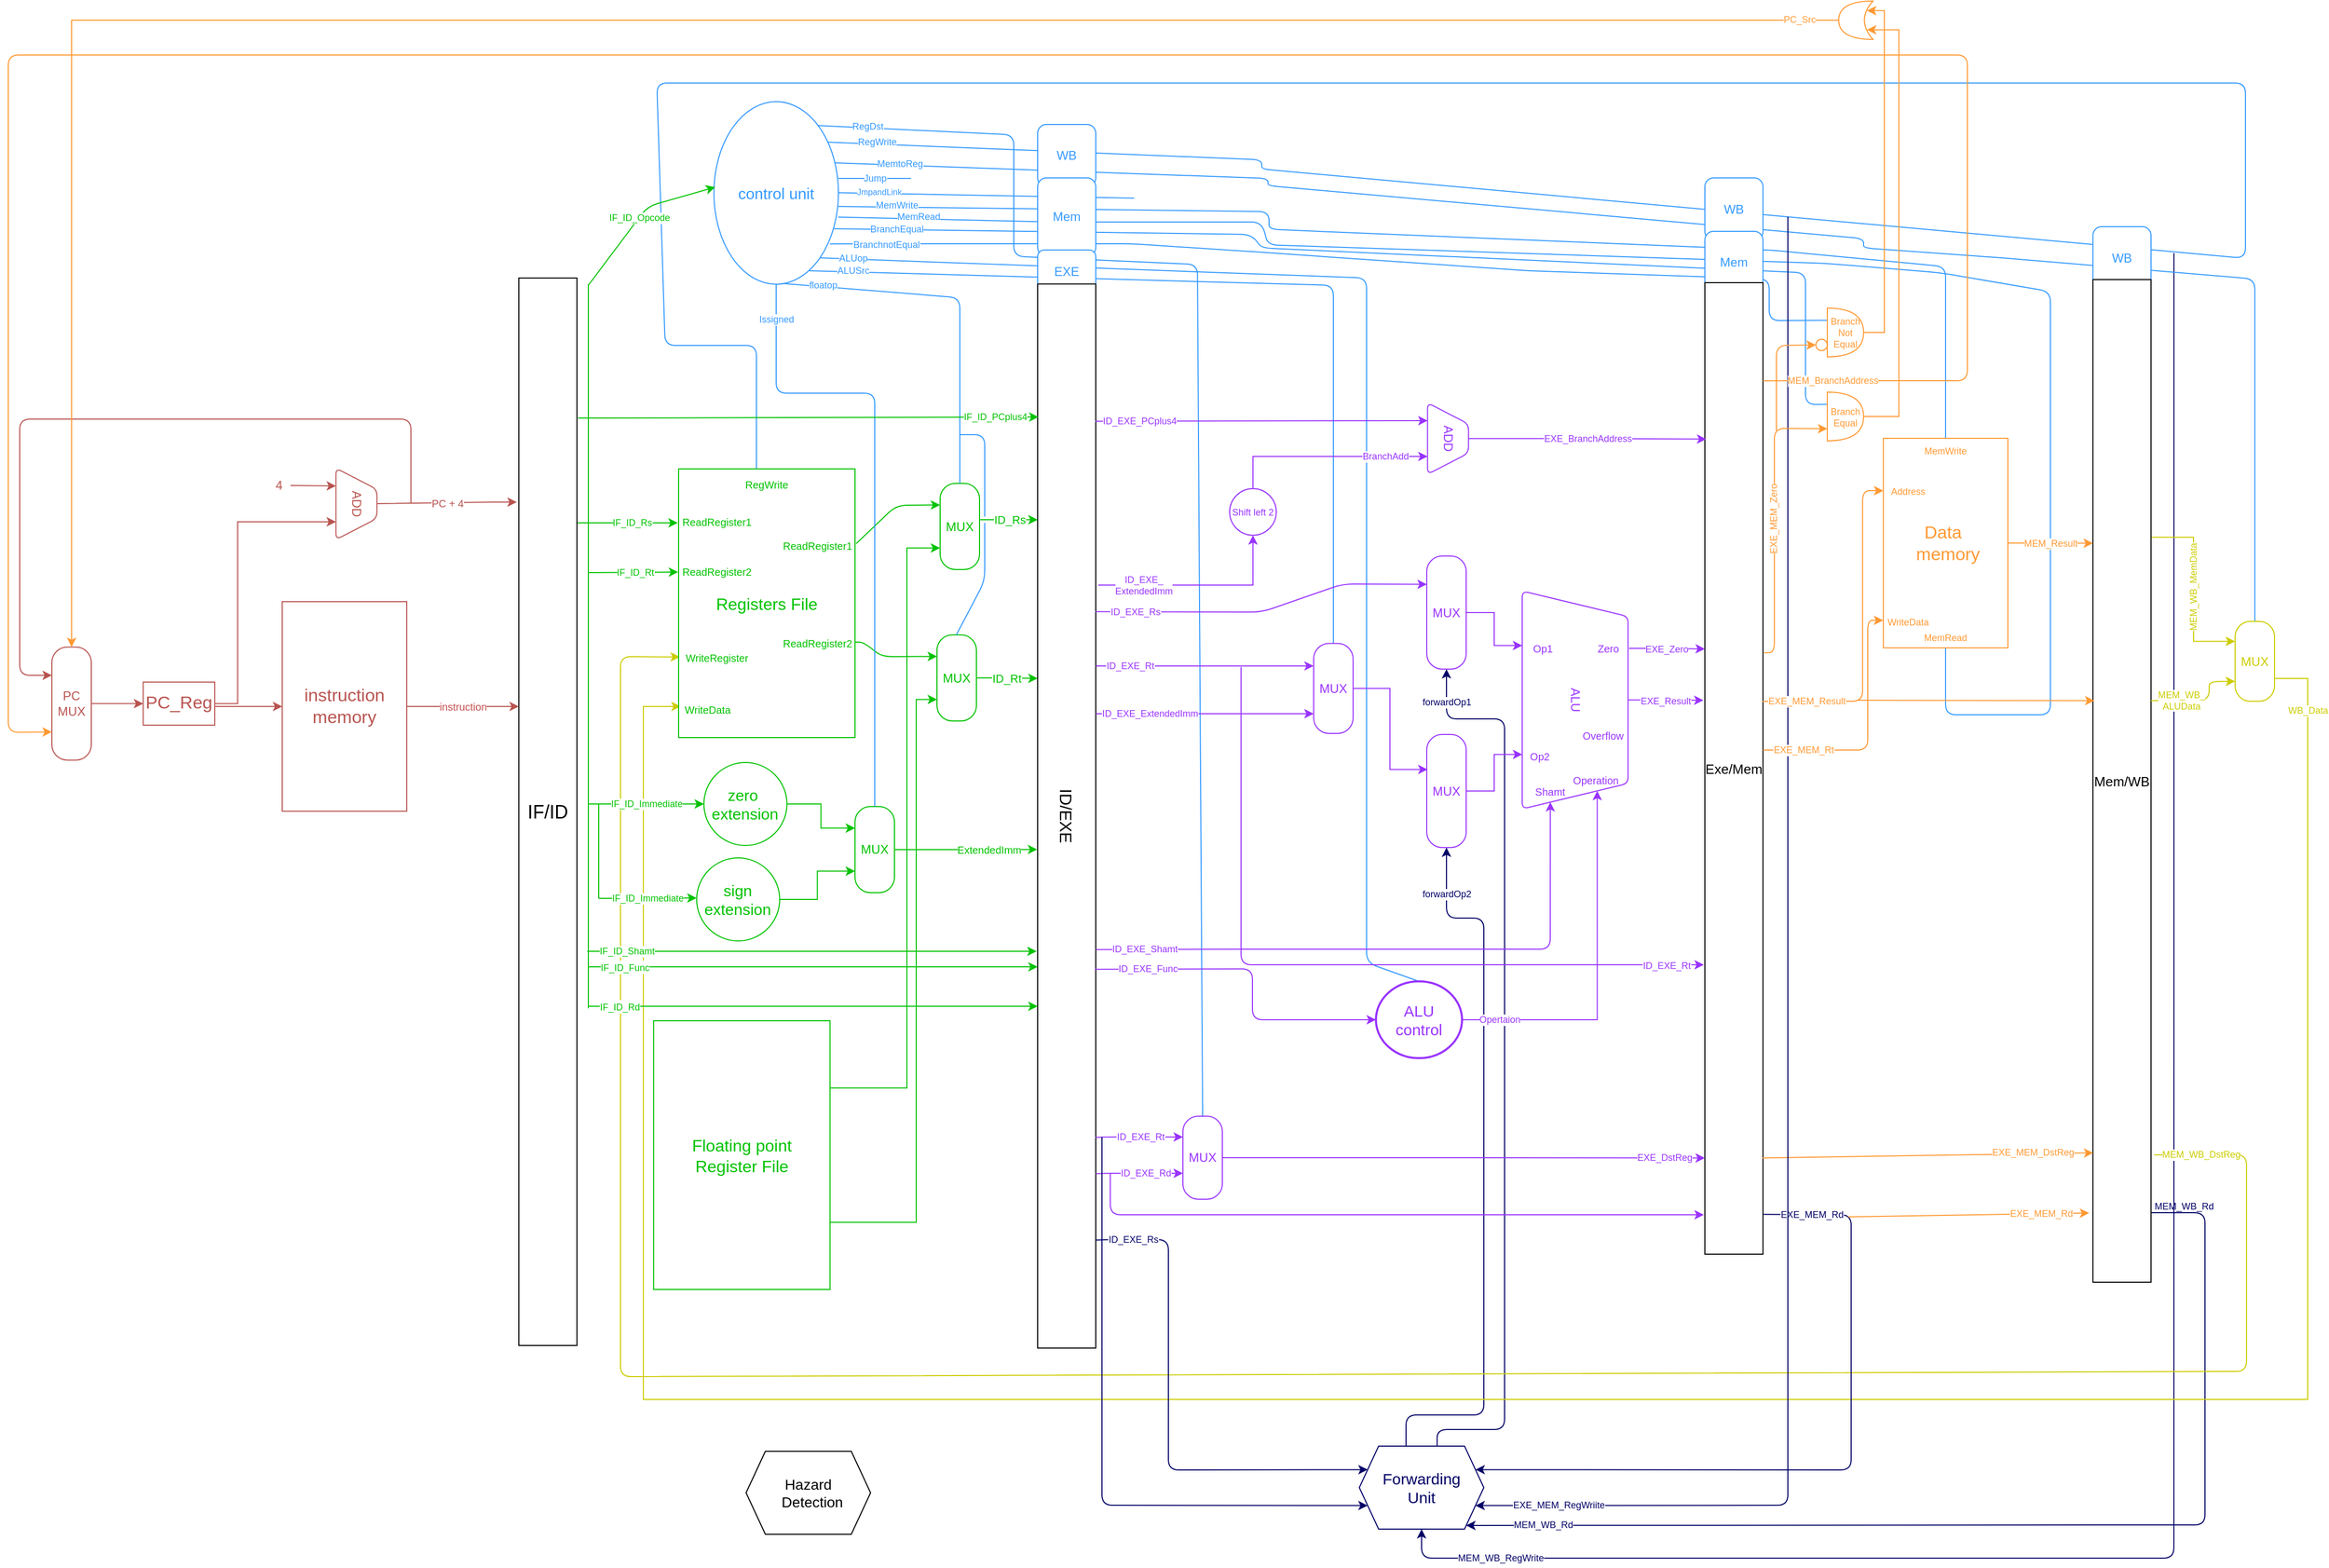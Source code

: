 <mxfile version="14.1.1" type="github">
  <diagram id="FUZhbVknojldcqYKG9fJ" name="Page-1">
    <mxGraphModel dx="4066" dy="967" grid="0" gridSize="10" guides="1" tooltips="1" connect="1" arrows="1" fold="1" page="1" pageScale="1" pageWidth="2336" pageHeight="1654" background="none" math="0" shadow="0">
      <root>
        <mxCell id="0" />
        <mxCell id="1" parent="0" />
        <mxCell id="JEvkDJspSOMSKIL867WB-57" value="MEM_WB_RegWrite" style="endArrow=classic;html=1;fontSize=9;entryX=0.5;entryY=1;entryDx=0;entryDy=0;strokeColor=#000066;fontColor=#000066;" parent="1" target="UKt0rCFPghXX4FOB7-Do-27" edge="1">
          <mxGeometry x="0.897" width="50" height="50" relative="1" as="geometry">
            <mxPoint x="-182.95" y="269" as="sourcePoint" />
            <mxPoint x="-484.002" y="1513.156" as="targetPoint" />
            <Array as="points">
              <mxPoint x="-182.95" y="972.84" />
              <mxPoint x="-183" y="1527" />
              <mxPoint x="-908" y="1527" />
            </Array>
            <mxPoint as="offset" />
          </mxGeometry>
        </mxCell>
        <mxCell id="JEvkDJspSOMSKIL867WB-53" value="MEM_WB_Rd" style="endArrow=classic;html=1;strokeColor=#000066;fontSize=9;fontColor=#000066;entryX=0.858;entryY=0.956;entryDx=0;entryDy=0;entryPerimeter=0;" parent="1" target="UKt0rCFPghXX4FOB7-Do-27" edge="1">
          <mxGeometry x="0.861" width="50" height="50" relative="1" as="geometry">
            <mxPoint x="-205" y="1194" as="sourcePoint" />
            <mxPoint x="-634" y="1409" as="targetPoint" />
            <Array as="points">
              <mxPoint x="-153" y="1194" />
              <mxPoint x="-153" y="1495" />
            </Array>
            <mxPoint as="offset" />
          </mxGeometry>
        </mxCell>
        <mxCell id="JEvkDJspSOMSKIL867WB-44" value="forwardOp1" style="endArrow=classic;html=1;fontSize=9;exitX=0.625;exitY=0;exitDx=0;exitDy=0;entryX=0.5;entryY=1;entryDx=0;entryDy=0;strokeColor=#000066;fontColor=#000066;horizontal=1;" parent="1" source="UKt0rCFPghXX4FOB7-Do-27" target="UKt0rCFPghXX4FOB7-Do-16" edge="1">
          <mxGeometry x="0.927" width="50" height="50" relative="1" as="geometry">
            <mxPoint x="-846.052" y="1451.684" as="sourcePoint" />
            <mxPoint x="-874.0" y="852.0" as="targetPoint" />
            <Array as="points">
              <mxPoint x="-893" y="1403" />
              <mxPoint x="-828" y="1403" />
              <mxPoint x="-828" y="718" />
              <mxPoint x="-884" y="718" />
            </Array>
            <mxPoint as="offset" />
          </mxGeometry>
        </mxCell>
        <mxCell id="JEvkDJspSOMSKIL867WB-43" value="forwardOp2" style="endArrow=classic;html=1;fontSize=9;exitX=0.375;exitY=0;exitDx=0;exitDy=0;entryX=0.5;entryY=1;entryDx=0;entryDy=0;strokeColor=#000066;fontColor=#000066;horizontal=1;" parent="1" source="UKt0rCFPghXX4FOB7-Do-27" target="UKt0rCFPghXX4FOB7-Do-17" edge="1">
          <mxGeometry x="0.871" width="50" height="50" relative="1" as="geometry">
            <mxPoint x="-939" y="1277" as="sourcePoint" />
            <mxPoint x="-889" y="1227" as="targetPoint" />
            <Array as="points">
              <mxPoint x="-923" y="1389" />
              <mxPoint x="-848" y="1389" />
              <mxPoint x="-848" y="1130" />
              <mxPoint x="-848" y="910" />
              <mxPoint x="-884" y="910" />
            </Array>
            <mxPoint as="offset" />
          </mxGeometry>
        </mxCell>
        <mxCell id="VB7SxKn7EFe_iuw59Z2b-35" value="JmpandLink" style="endArrow=none;html=1;fontSize=8;strokeColor=#3399FF;fontColor=#3399FF;endFill=0;" parent="1" edge="1">
          <mxGeometry x="-0.726" y="1" width="50" height="50" relative="1" as="geometry">
            <mxPoint x="-1470" y="210.71" as="sourcePoint" />
            <mxPoint x="-1185" y="216" as="targetPoint" />
            <mxPoint as="offset" />
          </mxGeometry>
        </mxCell>
        <mxCell id="VB7SxKn7EFe_iuw59Z2b-38" value="BranchEqual" style="endArrow=none;html=1;fontSize=9;strokeColor=#3399FF;fontColor=#3399FF;endFill=0;exitX=0.964;exitY=0.696;exitDx=0;exitDy=0;exitPerimeter=0;entryX=0;entryY=0.25;entryDx=0;entryDy=0;entryPerimeter=0;" parent="1" source="UKt0rCFPghXX4FOB7-Do-11" target="JEvkDJspSOMSKIL867WB-31" edge="1">
          <mxGeometry x="-0.889" width="50" height="50" relative="1" as="geometry">
            <mxPoint x="-1477" y="251" as="sourcePoint" />
            <mxPoint x="-508" y="293" as="targetPoint" />
            <mxPoint as="offset" />
            <Array as="points">
              <mxPoint x="-1072" y="251" />
              <mxPoint x="-1062" y="264" />
              <mxPoint x="-538" y="288" />
              <mxPoint x="-538" y="415" />
            </Array>
          </mxGeometry>
        </mxCell>
        <mxCell id="VB7SxKn7EFe_iuw59Z2b-39" value="BranchnotEqual" style="endArrow=none;html=1;fontSize=9;strokeColor=#3399FF;fontColor=#3399FF;endFill=0;exitX=0.931;exitY=0.779;exitDx=0;exitDy=0;exitPerimeter=0;entryX=0;entryY=0.25;entryDx=0;entryDy=0;entryPerimeter=0;" parent="1" source="UKt0rCFPghXX4FOB7-Do-11" target="JEvkDJspSOMSKIL867WB-67" edge="1">
          <mxGeometry x="-0.891" y="-1" width="50" height="50" relative="1" as="geometry">
            <mxPoint x="-1482" y="262" as="sourcePoint" />
            <mxPoint x="-525" y="297" as="targetPoint" />
            <mxPoint as="offset" />
            <Array as="points">
              <mxPoint x="-1282" y="260" />
              <mxPoint x="-1187" y="260" />
              <mxPoint x="-1080" y="267" />
              <mxPoint x="-804" y="286" />
              <mxPoint x="-573" y="294" />
              <mxPoint x="-573" y="334" />
            </Array>
          </mxGeometry>
        </mxCell>
        <mxCell id="VB7SxKn7EFe_iuw59Z2b-31" value="RegDst" style="endArrow=none;html=1;fontSize=9;strokeColor=#3399FF;fontColor=#3399FF;endFill=0;entryX=0.5;entryY=0;entryDx=0;entryDy=0;" parent="1" target="7TlwpzO_HOsOdfMENnGN-11" edge="1">
          <mxGeometry x="-0.926" y="1" width="50" height="50" relative="1" as="geometry">
            <mxPoint x="-1490" y="146" as="sourcePoint" />
            <mxPoint x="-1278" y="151" as="targetPoint" />
            <Array as="points">
              <mxPoint x="-1301" y="155" />
              <mxPoint x="-1301" y="272" />
              <mxPoint x="-1124" y="280" />
            </Array>
            <mxPoint as="offset" />
          </mxGeometry>
        </mxCell>
        <mxCell id="JEvkDJspSOMSKIL867WB-29" value="WB_Data" style="edgeStyle=orthogonalEdgeStyle;rounded=0;orthogonalLoop=1;jettySize=auto;html=1;exitX=1;exitY=0.5;exitDx=0;exitDy=0;endArrow=classic;endFill=1;strokeColor=#CCCC00;fontSize=9;fontColor=#CCCC00;entryX=0.012;entryY=0.884;entryDx=0;entryDy=0;entryPerimeter=0;horizontal=1;" parent="1" source="UKt0rCFPghXX4FOB7-Do-29" target="UKt0rCFPghXX4FOB7-Do-9" edge="1">
          <mxGeometry x="-0.948" relative="1" as="geometry">
            <mxPoint x="-54.0" y="1386.0" as="targetPoint" />
            <Array as="points">
              <mxPoint x="-54" y="679" />
              <mxPoint x="-54" y="1374" />
              <mxPoint x="-1658" y="1374" />
              <mxPoint x="-1658" y="706" />
            </Array>
            <mxPoint as="offset" />
          </mxGeometry>
        </mxCell>
        <mxCell id="JEvkDJspSOMSKIL867WB-28" value="MEM_WB_DstReg" style="endArrow=classic;html=1;fontSize=9;exitX=1.054;exitY=0.873;exitDx=0;exitDy=0;exitPerimeter=0;entryX=0.007;entryY=0.7;entryDx=0;entryDy=0;entryPerimeter=0;strokeColor=#CCCC00;fontColor=#CCCC00;" parent="1" source="UKt0rCFPghXX4FOB7-Do-6" target="UKt0rCFPghXX4FOB7-Do-9" edge="1">
          <mxGeometry x="-0.966" width="50" height="50" relative="1" as="geometry">
            <mxPoint x="-807" y="1130" as="sourcePoint" />
            <mxPoint x="-77" y="1138" as="targetPoint" />
            <Array as="points">
              <mxPoint x="-113" y="1138" />
              <mxPoint x="-113" y="1347" />
              <mxPoint x="-1680" y="1352" />
              <mxPoint x="-1680" y="658" />
            </Array>
            <mxPoint as="offset" />
          </mxGeometry>
        </mxCell>
        <mxCell id="VB7SxKn7EFe_iuw59Z2b-41" value="ALUSrc" style="endArrow=none;html=1;fontSize=9;strokeColor=#3399FF;fontColor=#3399FF;endFill=0;entryX=0.5;entryY=0;entryDx=0;entryDy=0;" parent="1" target="JEvkDJspSOMSKIL867WB-37" edge="1">
          <mxGeometry x="-0.901" y="1" width="50" height="50" relative="1" as="geometry">
            <mxPoint x="-1498" y="286" as="sourcePoint" />
            <mxPoint x="-1441" y="286" as="targetPoint" />
            <mxPoint as="offset" />
            <Array as="points">
              <mxPoint x="-993" y="300" />
            </Array>
          </mxGeometry>
        </mxCell>
        <mxCell id="VB7SxKn7EFe_iuw59Z2b-40" value="ALUop" style="endArrow=none;html=1;fontSize=9;strokeColor=#3399FF;fontColor=#3399FF;endFill=0;entryX=0.5;entryY=0;entryDx=0;entryDy=0;entryPerimeter=0;" parent="1" target="UKt0rCFPghXX4FOB7-Do-15" edge="1">
          <mxGeometry x="-0.947" y="1" width="50" height="50" relative="1" as="geometry">
            <mxPoint x="-1489" y="273.5" as="sourcePoint" />
            <mxPoint x="-1432" y="273.5" as="targetPoint" />
            <mxPoint as="offset" />
            <Array as="points">
              <mxPoint x="-961" y="293" />
              <mxPoint x="-961" y="920" />
              <mxPoint x="-961" y="953" />
            </Array>
          </mxGeometry>
        </mxCell>
        <mxCell id="VB7SxKn7EFe_iuw59Z2b-47" value="RegWrite" style="endArrow=none;html=1;fontSize=9;strokeColor=#3399FF;fontColor=#3399FF;endFill=0;entryX=0.25;entryY=0;entryDx=0;entryDy=0;" parent="1" target="HnmR9eoODCfxTX8oJJkG-3" edge="1">
          <mxGeometry x="-0.973" y="2" width="50" height="50" relative="1" as="geometry">
            <mxPoint x="-1481" y="162" as="sourcePoint" />
            <mxPoint x="-174" y="270" as="targetPoint" />
            <Array as="points">
              <mxPoint x="-1062" y="179" />
              <mxPoint x="-1062" y="188" />
              <mxPoint x="-478" y="241" />
              <mxPoint x="-114" y="274" />
              <mxPoint x="-114" y="105" />
              <mxPoint x="-1557" y="105" />
              <mxPoint x="-1645" y="105" />
              <mxPoint x="-1637" y="358" />
              <mxPoint x="-1549" y="358" />
            </Array>
            <mxPoint as="offset" />
          </mxGeometry>
        </mxCell>
        <mxCell id="VB7SxKn7EFe_iuw59Z2b-33" value="MemtoReg" style="endArrow=none;html=1;fontSize=9;strokeColor=#3399FF;fontColor=#3399FF;endFill=0;entryX=0.5;entryY=0;entryDx=0;entryDy=0;" parent="1" target="UKt0rCFPghXX4FOB7-Do-29" edge="1">
          <mxGeometry x="-0.927" y="1" width="50" height="50" relative="1" as="geometry">
            <mxPoint x="-1473" y="182" as="sourcePoint" />
            <mxPoint x="-1416" y="182" as="targetPoint" />
            <Array as="points">
              <mxPoint x="-1056" y="197" />
              <mxPoint x="-1056" y="204" />
              <mxPoint x="-482" y="255" />
              <mxPoint x="-482" y="264" />
              <mxPoint x="-343" y="274" />
              <mxPoint x="-105" y="294" />
            </Array>
            <mxPoint as="offset" />
          </mxGeometry>
        </mxCell>
        <mxCell id="VB7SxKn7EFe_iuw59Z2b-37" value="MemRead" style="endArrow=none;html=1;fontSize=9;strokeColor=#3399FF;fontColor=#3399FF;endFill=0;entryX=0.5;entryY=1;entryDx=0;entryDy=0;exitX=0.997;exitY=0.632;exitDx=0;exitDy=0;exitPerimeter=0;" parent="1" source="UKt0rCFPghXX4FOB7-Do-11" target="UKt0rCFPghXX4FOB7-Do-31" edge="1">
          <mxGeometry x="-0.912" y="2" width="50" height="50" relative="1" as="geometry">
            <mxPoint x="-1473" y="239" as="sourcePoint" />
            <mxPoint x="-1398" y="239" as="targetPoint" />
            <Array as="points">
              <mxPoint x="-1264" y="239" />
              <mxPoint x="-1160" y="239" />
              <mxPoint x="-1105" y="239" />
              <mxPoint x="-1062" y="239" />
              <mxPoint x="-1056" y="261" />
              <mxPoint x="-517" y="279" />
              <mxPoint x="-408" y="288" />
              <mxPoint x="-302" y="306" />
              <mxPoint x="-302" y="714" />
              <mxPoint x="-403" y="714" />
            </Array>
            <mxPoint as="offset" />
          </mxGeometry>
        </mxCell>
        <mxCell id="VB7SxKn7EFe_iuw59Z2b-36" value="MemWrite" style="endArrow=none;html=1;fontSize=9;strokeColor=#3399FF;fontColor=#3399FF;align=right;endFill=0;entryX=0.5;entryY=0;entryDx=0;entryDy=0;" parent="1" target="UKt0rCFPghXX4FOB7-Do-31" edge="1">
          <mxGeometry x="-0.876" y="2" width="50" height="50" relative="1" as="geometry">
            <mxPoint x="-1470" y="224" as="sourcePoint" />
            <mxPoint x="-1344" y="224" as="targetPoint" />
            <Array as="points">
              <mxPoint x="-1055" y="229" />
              <mxPoint x="-1055" y="246" />
              <mxPoint x="-573" y="266" />
              <mxPoint x="-403" y="282" />
            </Array>
            <mxPoint as="offset" />
          </mxGeometry>
        </mxCell>
        <mxCell id="VB7SxKn7EFe_iuw59Z2b-50" value="&lt;font style=&quot;font-size: 12px&quot;&gt;WB&lt;/font&gt;" style="rounded=1;whiteSpace=wrap;html=1;fontSize=8;fontColor=#3399FF;strokeColor=#3399FF;" parent="1" vertex="1">
          <mxGeometry x="-261" y="243.5" width="56" height="60" as="geometry" />
        </mxCell>
        <mxCell id="VB7SxKn7EFe_iuw59Z2b-48" value="&lt;font style=&quot;font-size: 12px&quot;&gt;WB&lt;/font&gt;" style="rounded=1;whiteSpace=wrap;html=1;fontSize=8;fontColor=#3399FF;strokeColor=#3399FF;fontStyle=0" parent="1" vertex="1">
          <mxGeometry x="-634.99" y="196.5" width="56" height="60" as="geometry" />
        </mxCell>
        <mxCell id="VB7SxKn7EFe_iuw59Z2b-49" value="&lt;font style=&quot;font-size: 12px&quot;&gt;Mem&lt;/font&gt;" style="rounded=1;whiteSpace=wrap;html=1;fontSize=8;fontColor=#3399FF;strokeColor=#3399FF;" parent="1" vertex="1">
          <mxGeometry x="-635" y="248" width="56" height="60" as="geometry" />
        </mxCell>
        <mxCell id="VB7SxKn7EFe_iuw59Z2b-46" value="&lt;font style=&quot;font-size: 12px&quot;&gt;WB&lt;/font&gt;" style="rounded=1;whiteSpace=wrap;html=1;fontSize=8;fontColor=#3399FF;strokeColor=#3399FF;" parent="1" vertex="1">
          <mxGeometry x="-1277.99" y="145" width="56" height="60" as="geometry" />
        </mxCell>
        <mxCell id="VB7SxKn7EFe_iuw59Z2b-45" value="&lt;font style=&quot;font-size: 12px&quot;&gt;Mem&lt;/font&gt;" style="rounded=1;whiteSpace=wrap;html=1;fontSize=8;fontColor=#3399FF;strokeColor=#3399FF;" parent="1" vertex="1">
          <mxGeometry x="-1278" y="196.5" width="56" height="75.5" as="geometry" />
        </mxCell>
        <mxCell id="VB7SxKn7EFe_iuw59Z2b-44" value="&lt;font style=&quot;font-size: 12px&quot;&gt;EXE&lt;/font&gt;" style="rounded=1;whiteSpace=wrap;html=1;fontSize=8;fontColor=#3399FF;strokeColor=#3399FF;" parent="1" vertex="1">
          <mxGeometry x="-1278" y="266" width="56" height="42" as="geometry" />
        </mxCell>
        <mxCell id="7TlwpzO_HOsOdfMENnGN-18" value="IF_ID_Rs" style="edgeStyle=elbowEdgeStyle;rounded=0;orthogonalLoop=1;jettySize=auto;elbow=vertical;html=1;entryX=-0.005;entryY=0.201;entryDx=0;entryDy=0;endArrow=classic;endFill=1;fontColor=#00C200;exitX=1.002;exitY=0.212;exitDx=0;exitDy=0;exitPerimeter=0;entryPerimeter=0;fontSize=9;spacingLeft=16;strokeColor=#00C200;" parent="1" target="UKt0rCFPghXX4FOB7-Do-9" edge="1">
          <mxGeometry x="0.352" relative="1" as="geometry">
            <Array as="points">
              <mxPoint x="-1704.11" y="529" />
            </Array>
            <mxPoint x="-1721.998" y="592.424" as="sourcePoint" />
            <mxPoint as="offset" />
          </mxGeometry>
        </mxCell>
        <mxCell id="UKt0rCFPghXX4FOB7-Do-1" value="&lt;font style=&quot;font-size: 18px&quot;&gt;IF/ID&lt;/font&gt;" style="rounded=0;whiteSpace=wrap;html=1;" parent="1" vertex="1">
          <mxGeometry x="-1778" y="293" width="56" height="1029" as="geometry" />
        </mxCell>
        <mxCell id="YYx74QZVLRJWQak4ZVne-2" value="" style="edgeStyle=orthogonalEdgeStyle;rounded=0;orthogonalLoop=1;jettySize=auto;html=1;entryX=0;entryY=0.5;entryDx=0;entryDy=0;strokeColor=#B85450;fontColor=#B85450;" parent="1" source="UKt0rCFPghXX4FOB7-Do-2" target="UKt0rCFPghXX4FOB7-Do-8" edge="1">
          <mxGeometry relative="1" as="geometry">
            <Array as="points">
              <mxPoint x="-2054" y="706" />
              <mxPoint x="-2054" y="706" />
            </Array>
          </mxGeometry>
        </mxCell>
        <mxCell id="YYx74QZVLRJWQak4ZVne-6" value="PC + 4" style="edgeStyle=orthogonalEdgeStyle;rounded=0;orthogonalLoop=1;jettySize=auto;html=1;fontSize=10;strokeColor=#B85450;fontColor=#B85450;" parent="1" source="7TlwpzO_HOsOdfMENnGN-1" edge="1">
          <mxGeometry relative="1" as="geometry">
            <Array as="points">
              <mxPoint x="-1803" y="509" />
              <mxPoint x="-1780" y="509" />
            </Array>
            <mxPoint x="-1780" y="509" as="targetPoint" />
          </mxGeometry>
        </mxCell>
        <mxCell id="UKt0rCFPghXX4FOB7-Do-2" value="&lt;font style=&quot;font-size: 17px&quot; color=&quot;#b85450&quot;&gt;PC_Reg&lt;/font&gt;" style="rounded=0;whiteSpace=wrap;html=1;strokeColor=#B85450;" parent="1" vertex="1">
          <mxGeometry x="-2140" y="682.5" width="69" height="41.5" as="geometry" />
        </mxCell>
        <mxCell id="UKt0rCFPghXX4FOB7-Do-4" value="&lt;font style=&quot;font-size: 13px&quot;&gt;Exe/Mem&lt;/font&gt;" style="rounded=0;whiteSpace=wrap;html=1;" parent="1" vertex="1">
          <mxGeometry x="-634.99" y="297.5" width="56" height="936.5" as="geometry" />
        </mxCell>
        <mxCell id="WTMd-Kf-NOUrpAkrOXLC-6" value="MEM_WB_MemData" style="edgeStyle=orthogonalEdgeStyle;rounded=0;orthogonalLoop=1;jettySize=auto;html=1;exitX=0.996;exitY=0.257;exitDx=0;exitDy=0;entryX=0;entryY=0.25;entryDx=0;entryDy=0;fontSize=9;exitPerimeter=0;fontColor=#CCCC00;strokeColor=#CCCC00;horizontal=0;" edge="1" parent="1" source="UKt0rCFPghXX4FOB7-Do-6" target="UKt0rCFPghXX4FOB7-Do-29">
          <mxGeometry x="-0.016" relative="1" as="geometry">
            <Array as="points">
              <mxPoint x="-164" y="543" />
              <mxPoint x="-164" y="643" />
            </Array>
            <mxPoint as="offset" />
          </mxGeometry>
        </mxCell>
        <mxCell id="UKt0rCFPghXX4FOB7-Do-6" value="&lt;font style=&quot;font-size: 13px&quot;&gt;Mem/WB&lt;/font&gt;" style="rounded=0;whiteSpace=wrap;html=1;" parent="1" vertex="1">
          <mxGeometry x="-261" y="294.5" width="56" height="966.5" as="geometry" />
        </mxCell>
        <mxCell id="YYx74QZVLRJWQak4ZVne-4" value="&lt;font style=&quot;font-size: 10px;&quot;&gt;instruction&lt;/font&gt;" style="edgeStyle=orthogonalEdgeStyle;rounded=0;orthogonalLoop=1;jettySize=auto;html=1;fontSize=10;fillColor=#f8cecc;fontColor=#C44F4F;strokeColor=#B85450;" parent="1" source="UKt0rCFPghXX4FOB7-Do-8" edge="1">
          <mxGeometry relative="1" as="geometry">
            <Array as="points">
              <mxPoint x="-1803" y="706" />
              <mxPoint x="-1803" y="706" />
            </Array>
            <mxPoint x="-1778" y="706" as="targetPoint" />
          </mxGeometry>
        </mxCell>
        <mxCell id="UKt0rCFPghXX4FOB7-Do-8" value="&lt;font style=&quot;font-size: 17px&quot;&gt;instruction memory&lt;/font&gt;" style="rounded=0;whiteSpace=wrap;html=1;strokeColor=#B85450;fontColor=#B85450;" parent="1" vertex="1">
          <mxGeometry x="-2006" y="605" width="120" height="202" as="geometry" />
        </mxCell>
        <mxCell id="UKt0rCFPghXX4FOB7-Do-9" value="&lt;font style=&quot;font-size: 16px&quot;&gt;Registers File&lt;/font&gt;" style="rounded=0;whiteSpace=wrap;html=1;fontColor=#00C200;strokeColor=#00C200;" parent="1" vertex="1">
          <mxGeometry x="-1624" y="477" width="170" height="259" as="geometry" />
        </mxCell>
        <mxCell id="UKt0rCFPghXX4FOB7-Do-11" value="&lt;font style=&quot;font-size: 15px&quot;&gt;control unit&lt;/font&gt;" style="ellipse;whiteSpace=wrap;html=1;fontColor=#3399FF;strokeColor=#3399FF;" parent="1" vertex="1">
          <mxGeometry x="-1590" y="123" width="120" height="176" as="geometry" />
        </mxCell>
        <mxCell id="VB7SxKn7EFe_iuw59Z2b-4" style="edgeStyle=orthogonalEdgeStyle;rounded=0;orthogonalLoop=1;jettySize=auto;html=1;exitX=1;exitY=0.5;exitDx=0;exitDy=0;strokeColor=#00C200;entryX=0;entryY=0.75;entryDx=0;entryDy=0;" parent="1" source="UKt0rCFPghXX4FOB7-Do-12" target="VB7SxKn7EFe_iuw59Z2b-13" edge="1">
          <mxGeometry relative="1" as="geometry">
            <mxPoint x="-1283.396" y="891.571" as="targetPoint" />
          </mxGeometry>
        </mxCell>
        <mxCell id="UKt0rCFPghXX4FOB7-Do-12" value="&lt;font style=&quot;font-size: 15px&quot;&gt;sign &lt;br&gt;extension&lt;/font&gt;" style="ellipse;whiteSpace=wrap;html=1;aspect=fixed;fontColor=#00C200;strokeColor=#00C200;" parent="1" vertex="1">
          <mxGeometry x="-1606.61" y="852" width="80" height="80" as="geometry" />
        </mxCell>
        <mxCell id="VB7SxKn7EFe_iuw59Z2b-3" style="edgeStyle=orthogonalEdgeStyle;rounded=0;orthogonalLoop=1;jettySize=auto;html=1;exitX=1;exitY=0.5;exitDx=0;exitDy=0;strokeColor=#00C200;entryX=0;entryY=0.25;entryDx=0;entryDy=0;" parent="1" source="UKt0rCFPghXX4FOB7-Do-13" target="VB7SxKn7EFe_iuw59Z2b-13" edge="1">
          <mxGeometry relative="1" as="geometry">
            <mxPoint x="-1285.681" y="800.143" as="targetPoint" />
          </mxGeometry>
        </mxCell>
        <mxCell id="UKt0rCFPghXX4FOB7-Do-13" value="&lt;font style=&quot;font-size: 15px&quot;&gt;zero&amp;nbsp;&lt;br&gt;extension&lt;/font&gt;" style="ellipse;whiteSpace=wrap;html=1;aspect=fixed;fontColor=#00C200;strokeColor=#00C200;" parent="1" vertex="1">
          <mxGeometry x="-1599.61" y="760" width="80" height="80" as="geometry" />
        </mxCell>
        <mxCell id="JEvkDJspSOMSKIL867WB-10" value="Opertaion" style="edgeStyle=orthogonalEdgeStyle;rounded=0;orthogonalLoop=1;jettySize=auto;html=1;exitX=1;exitY=0.5;exitDx=0;exitDy=0;exitPerimeter=0;entryX=1;entryY=0.25;entryDx=0;entryDy=0;endArrow=classic;endFill=1;strokeColor=#9933FF;fontSize=9;fontColor=#9933FF;" parent="1" source="UKt0rCFPghXX4FOB7-Do-15" target="UKt0rCFPghXX4FOB7-Do-26" edge="1">
          <mxGeometry x="-0.797" relative="1" as="geometry">
            <Array as="points">
              <mxPoint x="-739" y="1008" />
            </Array>
            <mxPoint as="offset" />
          </mxGeometry>
        </mxCell>
        <mxCell id="UKt0rCFPghXX4FOB7-Do-15" value="&lt;font style=&quot;font-size: 15px&quot;&gt;ALU&lt;br&gt;control&lt;/font&gt;" style="strokeWidth=2;html=1;shape=mxgraph.flowchart.start_2;whiteSpace=wrap;strokeColor=#9933FF;fontColor=#9933FF;" parent="1" vertex="1">
          <mxGeometry x="-952" y="971" width="83" height="74" as="geometry" />
        </mxCell>
        <mxCell id="JEvkDJspSOMSKIL867WB-12" style="edgeStyle=orthogonalEdgeStyle;rounded=0;orthogonalLoop=1;jettySize=auto;html=1;exitX=1;exitY=0.5;exitDx=0;exitDy=0;entryX=0.25;entryY=1;entryDx=0;entryDy=0;endArrow=classic;endFill=1;fontSize=9;fontColor=#9933FF;strokeColor=#9933FF;" parent="1" source="UKt0rCFPghXX4FOB7-Do-16" target="UKt0rCFPghXX4FOB7-Do-26" edge="1">
          <mxGeometry relative="1" as="geometry" />
        </mxCell>
        <mxCell id="UKt0rCFPghXX4FOB7-Do-16" value="MUX&lt;span style=&quot;font-family: monospace; font-size: 0px;&quot;&gt;%3CmxGraphModel%3E%3Croot%3E%3CmxCell%20id%3D%220%22%2F%3E%3CmxCell%20id%3D%221%22%20parent%3D%220%22%2F%3E%3CmxCell%20id%3D%222%22%20value%3D%22%22%20style%3D%22rounded%3D1%3BwhiteSpace%3Dwrap%3Bhtml%3D1%3BarcSize%3D39%3B%22%20vertex%3D%221%22%20parent%3D%221%22%3E%3CmxGeometry%20x%3D%22-1112%22%20y%3D%22420%22%20width%3D%2238%22%20height%3D%22109%22%20as%3D%22geometry%22%2F%3E%3C%2FmxCell%3E%3C%2Froot%3E%3C%2FmxGraphModel%3E&lt;/span&gt;" style="rounded=1;whiteSpace=wrap;html=1;arcSize=39;fontColor=#9933FF;strokeColor=#9933FF;" parent="1" vertex="1">
          <mxGeometry x="-903" y="561" width="38" height="109" as="geometry" />
        </mxCell>
        <mxCell id="JEvkDJspSOMSKIL867WB-13" style="edgeStyle=orthogonalEdgeStyle;rounded=0;orthogonalLoop=1;jettySize=auto;html=1;exitX=1;exitY=0.5;exitDx=0;exitDy=0;entryX=0.75;entryY=1;entryDx=0;entryDy=0;endArrow=classic;endFill=1;strokeColor=#9933FF;fontSize=9;fontColor=#9933FF;" parent="1" source="UKt0rCFPghXX4FOB7-Do-17" target="UKt0rCFPghXX4FOB7-Do-26" edge="1">
          <mxGeometry relative="1" as="geometry" />
        </mxCell>
        <mxCell id="UKt0rCFPghXX4FOB7-Do-17" value="MUX&lt;span style=&quot;font-family: monospace; font-size: 0px;&quot;&gt;%3CmxGraphModel%3E%3Croot%3E%3CmxCell%20id%3D%220%22%2F%3E%3CmxCell%20id%3D%221%22%20parent%3D%220%22%2F%3E%3CmxCell%20id%3D%222%22%20value%3D%22%22%20style%3D%22rounded%3D1%3BwhiteSpace%3Dwrap%3Bhtml%3D1%3BarcSize%3D39%3B%22%20vertex%3D%221%22%20parent%3D%221%22%3E%3CmxGeometry%20x%3D%22-1112%22%20y%3D%22420%22%20width%3D%2238%22%20height%3D%22109%22%20as%3D%22geometry%22%2F%3E%3C%2FmxCell%3E%3C%2Froot%3E%3C%2FmxGraphModel%3E&lt;/span&gt;" style="rounded=1;whiteSpace=wrap;html=1;arcSize=39;fontColor=#9933FF;strokeColor=#9933FF;" parent="1" vertex="1">
          <mxGeometry x="-903" y="733" width="38" height="109" as="geometry" />
        </mxCell>
        <mxCell id="VB7SxKn7EFe_iuw59Z2b-1" style="edgeStyle=orthogonalEdgeStyle;rounded=0;orthogonalLoop=1;jettySize=auto;html=1;exitX=1;exitY=0.5;exitDx=0;exitDy=0;entryX=0;entryY=0.5;entryDx=0;entryDy=0;strokeColor=#B85450;" parent="1" source="UKt0rCFPghXX4FOB7-Do-18" target="UKt0rCFPghXX4FOB7-Do-2" edge="1">
          <mxGeometry relative="1" as="geometry" />
        </mxCell>
        <mxCell id="UKt0rCFPghXX4FOB7-Do-18" value="&lt;font color=&quot;#b85450&quot;&gt;PC MUX&lt;/font&gt;" style="rounded=1;whiteSpace=wrap;html=1;arcSize=39;strokeColor=#B85450;" parent="1" vertex="1">
          <mxGeometry x="-2228" y="648.75" width="38" height="109" as="geometry" />
        </mxCell>
        <mxCell id="JEvkDJspSOMSKIL867WB-19" value="&lt;font style=&quot;font-size: 9px&quot;&gt;EXE_Result&lt;/font&gt;" style="edgeStyle=orthogonalEdgeStyle;rounded=0;orthogonalLoop=1;jettySize=auto;html=1;exitX=0.5;exitY=0;exitDx=0;exitDy=0;endArrow=classic;endFill=1;strokeColor=#9933FF;fontSize=10;fontColor=#9933FF;" parent="1" source="UKt0rCFPghXX4FOB7-Do-26" edge="1">
          <mxGeometry relative="1" as="geometry">
            <mxPoint x="-636.4" y="700" as="targetPoint" />
          </mxGeometry>
        </mxCell>
        <mxCell id="UKt0rCFPghXX4FOB7-Do-26" value="ALU" style="shape=trapezoid;perimeter=trapezoidPerimeter;whiteSpace=wrap;html=1;fixedSize=1;rounded=1;sketch=0;rotation=90;arcSize=12;size=24.517;fontColor=#9933FF;strokeColor=#9933FF;" parent="1" vertex="1">
          <mxGeometry x="-865" y="648.75" width="210" height="102" as="geometry" />
        </mxCell>
        <mxCell id="UKt0rCFPghXX4FOB7-Do-27" value="&lt;font style=&quot;font-size: 15px&quot;&gt;Forwarding&lt;br&gt;Unit&lt;br&gt;&lt;/font&gt;" style="shape=hexagon;perimeter=hexagonPerimeter2;whiteSpace=wrap;html=1;fixedSize=1;rounded=1;sketch=0;arcSize=0;size=18.6;strokeColor=#000066;fontColor=#000066;" parent="1" vertex="1">
          <mxGeometry x="-968" y="1419" width="120" height="80" as="geometry" />
        </mxCell>
        <mxCell id="UKt0rCFPghXX4FOB7-Do-28" value="&lt;font style=&quot;font-size: 14px&quot;&gt;Hazard&lt;br&gt;&amp;nbsp; Detection&lt;/font&gt;" style="shape=hexagon;perimeter=hexagonPerimeter2;whiteSpace=wrap;html=1;fixedSize=1;rounded=1;sketch=0;arcSize=0;size=18.6;" parent="1" vertex="1">
          <mxGeometry x="-1559" y="1424" width="120" height="80" as="geometry" />
        </mxCell>
        <mxCell id="UKt0rCFPghXX4FOB7-Do-29" value="MUX&lt;span style=&quot;font-family: monospace; font-size: 0px;&quot;&gt;%3CmxGraphModel%3E%3Croot%3E%3CmxCell%20id%3D%220%22%2F%3E%3CmxCell%20id%3D%221%22%20parent%3D%220%22%2F%3E%3CmxCell%20id%3D%222%22%20value%3D%22%22%20style%3D%22rounded%3D1%3BwhiteSpace%3Dwrap%3Bhtml%3D1%3BarcSize%3D39%3B%22%20vertex%3D%221%22%20parent%3D%221%22%3E%3CmxGeometry%20x%3D%22-1112%22%20y%3D%22420%22%20width%3D%2238%22%20height%3D%22109%22%20as%3D%22geometry%22%2F%3E%3C%2FmxCell%3E%3C%2Froot%3E%3C%2FmxGraphModel%3E&lt;/span&gt;" style="rounded=1;whiteSpace=wrap;html=1;arcSize=39;fontColor=#CCCC00;strokeColor=#CCCC00;" parent="1" vertex="1">
          <mxGeometry x="-124" y="624" width="38" height="77" as="geometry" />
        </mxCell>
        <mxCell id="UKt0rCFPghXX4FOB7-Do-31" value="&lt;font style=&quot;font-size: 17px&quot;&gt;Data&amp;nbsp;&lt;br&gt;&amp;nbsp;memory&lt;/font&gt;" style="rounded=0;whiteSpace=wrap;html=1;strokeColor=#FF9933;fontColor=#FF9933;" parent="1" vertex="1">
          <mxGeometry x="-463" y="447.5" width="120" height="202" as="geometry" />
        </mxCell>
        <mxCell id="HnmR9eoODCfxTX8oJJkG-1" value="ReadRegister1" style="text;html=1;fillColor=none;align=center;verticalAlign=middle;whiteSpace=wrap;rounded=0;fontSize=10;fontColor=#00C200;strokeColor=#FFFFFF;" parent="1" vertex="1">
          <mxGeometry x="-1607" y="518" width="40" height="20" as="geometry" />
        </mxCell>
        <mxCell id="HnmR9eoODCfxTX8oJJkG-2" value="ReadRegister2" style="text;html=1;fillColor=none;align=center;verticalAlign=middle;whiteSpace=wrap;rounded=0;fontSize=10;fontColor=#00C200;strokeColor=#FFFFFF;" parent="1" vertex="1">
          <mxGeometry x="-1607" y="566" width="40" height="20" as="geometry" />
        </mxCell>
        <mxCell id="HnmR9eoODCfxTX8oJJkG-3" value="RegWrite" style="text;html=1;fillColor=none;align=center;verticalAlign=middle;whiteSpace=wrap;rounded=0;fontSize=10;fontColor=#00C200;strokeColor=#FFFFFF;" parent="1" vertex="1">
          <mxGeometry x="-1559" y="482" width="40" height="20" as="geometry" />
        </mxCell>
        <mxCell id="HnmR9eoODCfxTX8oJJkG-4" value="WriteRegister" style="text;html=1;fillColor=none;align=center;verticalAlign=middle;whiteSpace=wrap;rounded=0;fontSize=10;fontColor=#00C200;strokeColor=#FFFFFF;" parent="1" vertex="1">
          <mxGeometry x="-1607" y="649" width="40" height="20" as="geometry" />
        </mxCell>
        <mxCell id="HnmR9eoODCfxTX8oJJkG-5" value="WriteData" style="text;html=1;fillColor=none;align=center;verticalAlign=middle;whiteSpace=wrap;rounded=0;fontSize=10;fontColor=#00C200;strokeColor=#FFFFFF;" parent="1" vertex="1">
          <mxGeometry x="-1616" y="698.5" width="40" height="20" as="geometry" />
        </mxCell>
        <mxCell id="HnmR9eoODCfxTX8oJJkG-6" value="ReadRegister1" style="text;html=1;fillColor=none;align=center;verticalAlign=middle;whiteSpace=wrap;rounded=0;fontSize=10;fontColor=#00C200;strokeColor=#FFFFFF;" parent="1" vertex="1">
          <mxGeometry x="-1510" y="541" width="40" height="20" as="geometry" />
        </mxCell>
        <mxCell id="HnmR9eoODCfxTX8oJJkG-7" value="ReadRegister2" style="text;html=1;fillColor=none;align=center;verticalAlign=middle;whiteSpace=wrap;rounded=0;fontSize=10;fontColor=#00C200;strokeColor=#FFFFFF;" parent="1" vertex="1">
          <mxGeometry x="-1510" y="635" width="40" height="20" as="geometry" />
        </mxCell>
        <mxCell id="7TlwpzO_HOsOdfMENnGN-1" value="&lt;font color=&quot;#b85450&quot;&gt;ADD&lt;/font&gt;" style="shape=trapezoid;perimeter=trapezoidPerimeter;whiteSpace=wrap;html=1;fixedSize=1;rounded=1;sketch=0;rotation=90;arcSize=12;size=20.5;strokeColor=#B85450;" parent="1" vertex="1">
          <mxGeometry x="-1969" y="491" width="69" height="39.5" as="geometry" />
        </mxCell>
        <mxCell id="7TlwpzO_HOsOdfMENnGN-2" value="" style="edgeStyle=orthogonalEdgeStyle;rounded=0;orthogonalLoop=1;jettySize=auto;html=1;fontSize=10;strokeColor=#B85450;fontColor=#B85450;entryX=0.75;entryY=1;entryDx=0;entryDy=0;" parent="1" source="UKt0rCFPghXX4FOB7-Do-2" target="7TlwpzO_HOsOdfMENnGN-1" edge="1">
          <mxGeometry relative="1" as="geometry">
            <Array as="points">
              <mxPoint x="-2049" y="703" />
              <mxPoint x="-2049" y="528" />
            </Array>
            <mxPoint x="-2071" y="703.25" as="sourcePoint" />
            <mxPoint x="-1954" y="514" as="targetPoint" />
          </mxGeometry>
        </mxCell>
        <mxCell id="JEvkDJspSOMSKIL867WB-26" value="&lt;font color=&quot;#9933ff&quot;&gt;EXE_DstReg&lt;/font&gt;" style="edgeStyle=orthogonalEdgeStyle;rounded=0;orthogonalLoop=1;jettySize=auto;html=1;exitX=1;exitY=0.5;exitDx=0;exitDy=0;entryX=0;entryY=0.901;entryDx=0;entryDy=0;entryPerimeter=0;endArrow=classic;endFill=1;fontSize=9;fontColor=#00C200;strokeColor=#9933FF;" parent="1" source="7TlwpzO_HOsOdfMENnGN-11" target="UKt0rCFPghXX4FOB7-Do-4" edge="1">
          <mxGeometry x="0.832" relative="1" as="geometry">
            <mxPoint as="offset" />
          </mxGeometry>
        </mxCell>
        <mxCell id="7TlwpzO_HOsOdfMENnGN-11" value="MUX&lt;span style=&quot;font-family: monospace; font-size: 0px;&quot;&gt;%3CmxGraphModel%3E%3Croot%3E%3CmxCell%20id%3D%220%22%2F%3E%3CmxCell%20id%3D%221%22%20parent%3D%220%22%2F%3E%3CmxCell%20id%3D%222%22%20value%3D%22%22%20style%3D%22rounded%3D1%3BwhiteSpace%3Dwrap%3Bhtml%3D1%3BarcSize%3D39%3B%22%20vertex%3D%221%22%20parent%3D%221%22%3E%3CmxGeometry%20x%3D%22-1112%22%20y%3D%22420%22%20width%3D%2238%22%20height%3D%22109%22%20as%3D%22geometry%22%2F%3E%3C%2FmxCell%3E%3C%2Froot%3E%3C%2FmxGraphModel%3E&lt;/span&gt;" style="rounded=1;whiteSpace=wrap;html=1;arcSize=39;fontColor=#9933FF;strokeColor=#9933FF;" parent="1" vertex="1">
          <mxGeometry x="-1138" y="1101" width="38" height="80" as="geometry" />
        </mxCell>
        <mxCell id="7TlwpzO_HOsOdfMENnGN-20" value="" style="endArrow=none;html=1;fontColor=#00C200;strokeColor=#00C200;" parent="1" edge="1">
          <mxGeometry width="50" height="50" relative="1" as="geometry">
            <mxPoint x="-1711" y="997" as="sourcePoint" />
            <mxPoint x="-1711" y="299" as="targetPoint" />
          </mxGeometry>
        </mxCell>
        <mxCell id="7TlwpzO_HOsOdfMENnGN-21" value="&lt;font style=&quot;font-size: 9px;&quot;&gt;IF_ID_Rt&lt;/font&gt;" style="endArrow=classic;html=1;entryX=-0.003;entryY=0.384;entryDx=0;entryDy=0;entryPerimeter=0;fontSize=9;spacingRight=5;spacingTop=1;fontColor=#00C200;strokeColor=#00C200;" parent="1" target="UKt0rCFPghXX4FOB7-Do-9" edge="1">
          <mxGeometry x="0.111" width="50" height="50" relative="1" as="geometry">
            <mxPoint x="-1711.11" y="577" as="sourcePoint" />
            <mxPoint x="-1569.11" y="559" as="targetPoint" />
            <mxPoint as="offset" />
          </mxGeometry>
        </mxCell>
        <mxCell id="7TlwpzO_HOsOdfMENnGN-23" value="&lt;font style=&quot;font-size: 9px;&quot;&gt;IF_ID_Immediate&lt;/font&gt;" style="endArrow=classic;html=1;entryX=0;entryY=0.5;entryDx=0;entryDy=0;fontColor=#00C200;strokeColor=#00C200;fontSize=9;" parent="1" target="UKt0rCFPghXX4FOB7-Do-13" edge="1">
          <mxGeometry width="50" height="50" relative="1" as="geometry">
            <mxPoint x="-1711.11" y="800" as="sourcePoint" />
            <mxPoint x="-1445.11" y="744" as="targetPoint" />
          </mxGeometry>
        </mxCell>
        <mxCell id="7TlwpzO_HOsOdfMENnGN-25" value="&lt;font style=&quot;font-size: 9px;&quot;&gt;IF_ID_Immediate&lt;/font&gt;" style="endArrow=classic;html=1;entryX=-0.001;entryY=0.483;entryDx=0;entryDy=0;entryPerimeter=0;startSize=4;fontColor=#00C200;strokeColor=#00C200;fontSize=9;" parent="1" target="UKt0rCFPghXX4FOB7-Do-12" edge="1">
          <mxGeometry width="50" height="50" relative="1" as="geometry">
            <mxPoint x="-1701" y="891" as="sourcePoint" />
            <mxPoint x="-1583.11" y="874" as="targetPoint" />
          </mxGeometry>
        </mxCell>
        <mxCell id="7TlwpzO_HOsOdfMENnGN-26" value="" style="endArrow=classic;html=1;fontColor=#00C200;exitX=1.007;exitY=0.278;exitDx=0;exitDy=0;strokeColor=#00C200;entryX=0;entryY=0.25;entryDx=0;entryDy=0;exitPerimeter=0;" parent="1" source="UKt0rCFPghXX4FOB7-Do-9" target="VB7SxKn7EFe_iuw59Z2b-16" edge="1">
          <mxGeometry width="50" height="50" relative="1" as="geometry">
            <mxPoint x="-1426.11" y="566" as="sourcePoint" />
            <mxPoint x="-1407" y="489" as="targetPoint" />
            <Array as="points">
              <mxPoint x="-1414" y="512" />
            </Array>
          </mxGeometry>
        </mxCell>
        <mxCell id="7TlwpzO_HOsOdfMENnGN-27" value="" style="endArrow=classic;html=1;fontColor=#00C200;strokeColor=#00C200;entryX=0;entryY=0.25;entryDx=0;entryDy=0;" parent="1" target="VB7SxKn7EFe_iuw59Z2b-17" edge="1">
          <mxGeometry width="50" height="50" relative="1" as="geometry">
            <mxPoint x="-1454" y="644" as="sourcePoint" />
            <mxPoint x="-1401" y="617" as="targetPoint" />
            <Array as="points">
              <mxPoint x="-1446" y="644" />
              <mxPoint x="-1428" y="658" />
            </Array>
          </mxGeometry>
        </mxCell>
        <mxCell id="VB7SxKn7EFe_iuw59Z2b-5" value="" style="endArrow=classic;html=1;entryX=0.25;entryY=1;entryDx=0;entryDy=0;strokeColor=#B85450;exitX=1;exitY=0.5;exitDx=0;exitDy=0;" parent="1" source="VB7SxKn7EFe_iuw59Z2b-7" target="7TlwpzO_HOsOdfMENnGN-1" edge="1">
          <mxGeometry width="50" height="50" relative="1" as="geometry">
            <mxPoint x="-2001" y="494" as="sourcePoint" />
            <mxPoint x="-1994" y="474" as="targetPoint" />
            <Array as="points" />
          </mxGeometry>
        </mxCell>
        <mxCell id="VB7SxKn7EFe_iuw59Z2b-7" value="&lt;font color=&quot;#b85450&quot;&gt;4&lt;/font&gt;" style="text;html=1;strokeColor=none;fillColor=none;align=center;verticalAlign=middle;whiteSpace=wrap;rounded=0;" parent="1" vertex="1">
          <mxGeometry x="-2020" y="483" width="22" height="20" as="geometry" />
        </mxCell>
        <mxCell id="VB7SxKn7EFe_iuw59Z2b-9" value="" style="endArrow=classic;html=1;strokeColor=#B85450;entryX=0;entryY=0.25;entryDx=0;entryDy=0;" parent="1" target="UKt0rCFPghXX4FOB7-Do-18" edge="1">
          <mxGeometry width="50" height="50" relative="1" as="geometry">
            <mxPoint x="-1882" y="510" as="sourcePoint" />
            <mxPoint x="-2078" y="461" as="targetPoint" />
            <Array as="points">
              <mxPoint x="-1882" y="429" />
              <mxPoint x="-2259" y="429" />
              <mxPoint x="-2259" y="601" />
              <mxPoint x="-2259" y="676" />
            </Array>
          </mxGeometry>
        </mxCell>
        <mxCell id="VB7SxKn7EFe_iuw59Z2b-18" style="edgeStyle=orthogonalEdgeStyle;rounded=0;orthogonalLoop=1;jettySize=auto;html=1;exitX=1;exitY=0.25;exitDx=0;exitDy=0;entryX=0;entryY=0.75;entryDx=0;entryDy=0;fontColor=#00C200;strokeColor=#00C200;" parent="1" source="VB7SxKn7EFe_iuw59Z2b-10" target="VB7SxKn7EFe_iuw59Z2b-16" edge="1">
          <mxGeometry relative="1" as="geometry">
            <Array as="points">
              <mxPoint x="-1404" y="1074" />
              <mxPoint x="-1404" y="553" />
            </Array>
          </mxGeometry>
        </mxCell>
        <mxCell id="VB7SxKn7EFe_iuw59Z2b-19" style="edgeStyle=orthogonalEdgeStyle;rounded=0;orthogonalLoop=1;jettySize=auto;html=1;exitX=1;exitY=0.75;exitDx=0;exitDy=0;entryX=0;entryY=0.75;entryDx=0;entryDy=0;strokeColor=#00C200;fontColor=#00C200;" parent="1" source="VB7SxKn7EFe_iuw59Z2b-10" target="VB7SxKn7EFe_iuw59Z2b-17" edge="1">
          <mxGeometry relative="1" as="geometry">
            <Array as="points">
              <mxPoint x="-1395" y="1203" />
              <mxPoint x="-1395" y="699" />
            </Array>
          </mxGeometry>
        </mxCell>
        <mxCell id="VB7SxKn7EFe_iuw59Z2b-10" value="&lt;font style=&quot;font-size: 16px&quot;&gt;Floating point&lt;br&gt;Register File&lt;/font&gt;" style="rounded=0;whiteSpace=wrap;html=1;fontColor=#00C200;strokeColor=#00C200;" parent="1" vertex="1">
          <mxGeometry x="-1648.11" y="1009" width="170" height="259" as="geometry" />
        </mxCell>
        <mxCell id="JEvkDJspSOMSKIL867WB-20" value="ExtendedImm" style="edgeStyle=orthogonalEdgeStyle;rounded=0;orthogonalLoop=1;jettySize=auto;html=1;exitX=1;exitY=0.5;exitDx=0;exitDy=0;endArrow=classic;endFill=1;fontSize=10;fontColor=#00C200;strokeColor=#00C200;" parent="1" source="VB7SxKn7EFe_iuw59Z2b-13" edge="1">
          <mxGeometry x="0.324" relative="1" as="geometry">
            <mxPoint x="-1278.428" y="843.857" as="targetPoint" />
            <mxPoint as="offset" />
          </mxGeometry>
        </mxCell>
        <mxCell id="VB7SxKn7EFe_iuw59Z2b-13" value="&lt;font color=&quot;#00c200&quot;&gt;MUX&lt;/font&gt;&lt;span style=&quot;color: rgba(0 , 0 , 0 , 0) ; font-family: monospace ; font-size: 0px&quot;&gt;%3CmxGraphModel%3E%3Croot%3E%3CmxCell%20id%3D%220%22%2F%3E%3CmxCell%20id%3D%221%22%20parent%3D%220%22%2F%3E%3CmxCell%20id%3D%222%22%20value%3D%22%22%20style%3D%22rounded%3D1%3BwhiteSpace%3Dwrap%3Bhtml%3D1%3BarcSize%3D39%3B%22%20vertex%3D%221%22%20parent%3D%221%22%3E%3CmxGeometry%20x%3D%22-1112%22%20y%3D%22420%22%20width%3D%2238%22%20height%3D%22109%22%20as%3D%22geometry%22%2F%3E%3C%2FmxCell%3E%3C%2Froot%3E%3C%2FmxGraphModel%3E&lt;/span&gt;" style="rounded=1;whiteSpace=wrap;html=1;arcSize=39;strokeColor=#00C200;" parent="1" vertex="1">
          <mxGeometry x="-1454" y="802.5" width="38" height="83" as="geometry" />
        </mxCell>
        <mxCell id="VB7SxKn7EFe_iuw59Z2b-20" value="ID_Rs" style="edgeStyle=orthogonalEdgeStyle;rounded=0;orthogonalLoop=1;jettySize=auto;html=1;exitX=1;exitY=0.5;exitDx=0;exitDy=0;strokeColor=#00C200;fontColor=#00C200;" parent="1" source="VB7SxKn7EFe_iuw59Z2b-16" edge="1">
          <mxGeometry x="0.136" relative="1" as="geometry">
            <mxPoint x="-1278" y="526" as="targetPoint" />
            <Array as="points">
              <mxPoint x="-1334" y="526" />
              <mxPoint x="-1278" y="526" />
            </Array>
            <mxPoint as="offset" />
          </mxGeometry>
        </mxCell>
        <mxCell id="VB7SxKn7EFe_iuw59Z2b-16" value="&lt;font color=&quot;#00c200&quot;&gt;MUX&lt;/font&gt;&lt;span style=&quot;color: rgba(0 , 0 , 0 , 0) ; font-family: monospace ; font-size: 0px&quot;&gt;%3CmxGraphModel%3E%3Croot%3E%3CmxCell%20id%3D%220%22%2F%3E%3CmxCell%20id%3D%221%22%20parent%3D%220%22%2F%3E%3CmxCell%20id%3D%222%22%20value%3D%22%22%20style%3D%22rounded%3D1%3BwhiteSpace%3Dwrap%3Bhtml%3D1%3BarcSize%3D39%3B%22%20vertex%3D%221%22%20parent%3D%221%22%3E%3CmxGeometry%20x%3D%22-1112%22%20y%3D%22420%22%20width%3D%2238%22%20height%3D%22109%22%20as%3D%22geometry%22%2F%3E%3C%2FmxCell%3E%3C%2Froot%3E%3C%2FmxGraphModel%3E&lt;/span&gt;" style="rounded=1;whiteSpace=wrap;html=1;arcSize=39;strokeColor=#00C200;" parent="1" vertex="1">
          <mxGeometry x="-1372" y="491" width="38" height="83" as="geometry" />
        </mxCell>
        <mxCell id="VB7SxKn7EFe_iuw59Z2b-21" value="ID_Rt" style="edgeStyle=orthogonalEdgeStyle;rounded=0;orthogonalLoop=1;jettySize=auto;html=1;exitX=1;exitY=0.5;exitDx=0;exitDy=0;strokeColor=#00C200;fontColor=#00C200;" parent="1" source="VB7SxKn7EFe_iuw59Z2b-17" edge="1">
          <mxGeometry relative="1" as="geometry">
            <mxPoint x="-1278" y="679" as="targetPoint" />
            <Array as="points">
              <mxPoint x="-1310" y="679" />
            </Array>
          </mxGeometry>
        </mxCell>
        <mxCell id="VB7SxKn7EFe_iuw59Z2b-17" value="&lt;font color=&quot;#00c200&quot;&gt;MUX&lt;/font&gt;&lt;span style=&quot;color: rgba(0 , 0 , 0 , 0) ; font-family: monospace ; font-size: 0px&quot;&gt;%3CmxGraphModel%3E%3Croot%3E%3CmxCell%20id%3D%220%22%2F%3E%3CmxCell%20id%3D%221%22%20parent%3D%220%22%2F%3E%3CmxCell%20id%3D%222%22%20value%3D%22%22%20style%3D%22rounded%3D1%3BwhiteSpace%3Dwrap%3Bhtml%3D1%3BarcSize%3D39%3B%22%20vertex%3D%221%22%20parent%3D%221%22%3E%3CmxGeometry%20x%3D%22-1112%22%20y%3D%22420%22%20width%3D%2238%22%20height%3D%22109%22%20as%3D%22geometry%22%2F%3E%3C%2FmxCell%3E%3C%2Froot%3E%3C%2FmxGraphModel%3E&lt;/span&gt;" style="rounded=1;whiteSpace=wrap;html=1;arcSize=39;strokeColor=#00C200;" parent="1" vertex="1">
          <mxGeometry x="-1375" y="637" width="38" height="83" as="geometry" />
        </mxCell>
        <mxCell id="VB7SxKn7EFe_iuw59Z2b-27" value="" style="endArrow=none;html=1;fontColor=#3399FF;strokeColor=#3399FF;endSize=7;startSize=6;jumpSize=6;targetPerimeterSpacing=0;jumpStyle=gap;" parent="1" edge="1">
          <mxGeometry width="50" height="50" relative="1" as="geometry">
            <mxPoint x="-1356.34" y="637.0" as="sourcePoint" />
            <mxPoint x="-1353" y="444" as="targetPoint" />
            <Array as="points">
              <mxPoint x="-1329" y="585" />
              <mxPoint x="-1329" y="444" />
            </Array>
          </mxGeometry>
        </mxCell>
        <mxCell id="VB7SxKn7EFe_iuw59Z2b-28" value="" style="endArrow=none;html=1;fontColor=#00C200;strokeColor=#00C200;" parent="1" edge="1">
          <mxGeometry width="50" height="50" relative="1" as="geometry">
            <mxPoint x="-1701" y="891" as="sourcePoint" />
            <mxPoint x="-1701" y="800" as="targetPoint" />
          </mxGeometry>
        </mxCell>
        <mxCell id="VB7SxKn7EFe_iuw59Z2b-30" value="&lt;font color=&quot;#00c200&quot;&gt;IF_ID_Opcode&lt;/font&gt;" style="endArrow=classic;html=1;fontSize=9;fontColor=#9933FF;strokeColor=#00C200;entryX=0.011;entryY=0.468;entryDx=0;entryDy=0;entryPerimeter=0;" parent="1" target="UKt0rCFPghXX4FOB7-Do-11" edge="1">
          <mxGeometry width="50" height="50" relative="1" as="geometry">
            <mxPoint x="-1711" y="300" as="sourcePoint" />
            <mxPoint x="-1652" y="241" as="targetPoint" />
            <Array as="points">
              <mxPoint x="-1654" y="224" />
            </Array>
          </mxGeometry>
        </mxCell>
        <mxCell id="VB7SxKn7EFe_iuw59Z2b-34" value="Jump" style="endArrow=none;html=1;fontSize=9;strokeColor=#3399FF;fontColor=#3399FF;endFill=0;" parent="1" edge="1">
          <mxGeometry width="50" height="50" relative="1" as="geometry">
            <mxPoint x="-1470" y="197" as="sourcePoint" />
            <mxPoint x="-1400" y="197" as="targetPoint" />
          </mxGeometry>
        </mxCell>
        <mxCell id="VB7SxKn7EFe_iuw59Z2b-42" value="floatop" style="endArrow=none;html=1;fontSize=9;strokeColor=#3399FF;fontColor=#3399FF;exitX=0.557;exitY=0.996;exitDx=0;exitDy=0;exitPerimeter=0;endFill=0;entryX=0.5;entryY=0;entryDx=0;entryDy=0;" parent="1" source="UKt0rCFPghXX4FOB7-Do-11" target="VB7SxKn7EFe_iuw59Z2b-16" edge="1">
          <mxGeometry x="-0.781" y="1" width="50" height="50" relative="1" as="geometry">
            <mxPoint x="-1517.61" y="299" as="sourcePoint" />
            <mxPoint x="-1400" y="423" as="targetPoint" />
            <Array as="points">
              <mxPoint x="-1353" y="312" />
            </Array>
            <mxPoint as="offset" />
          </mxGeometry>
        </mxCell>
        <mxCell id="VB7SxKn7EFe_iuw59Z2b-43" value="Issigned" style="endArrow=none;html=1;fontSize=9;strokeColor=#3399FF;fontColor=#3399FF;exitX=0.5;exitY=1;exitDx=0;exitDy=0;endFill=0;entryX=0.5;entryY=0;entryDx=0;entryDy=0;" parent="1" source="UKt0rCFPghXX4FOB7-Do-11" target="VB7SxKn7EFe_iuw59Z2b-13" edge="1">
          <mxGeometry x="-0.886" width="50" height="50" relative="1" as="geometry">
            <mxPoint x="-1552" y="339" as="sourcePoint" />
            <mxPoint x="-1495" y="339" as="targetPoint" />
            <Array as="points">
              <mxPoint x="-1530" y="404" />
              <mxPoint x="-1435" y="404" />
              <mxPoint x="-1435" y="543" />
            </Array>
            <mxPoint as="offset" />
          </mxGeometry>
        </mxCell>
        <mxCell id="JEvkDJspSOMSKIL867WB-35" value="ID_EXE_&lt;br&gt;ExtendedImm" style="edgeStyle=orthogonalEdgeStyle;rounded=0;orthogonalLoop=1;jettySize=auto;html=1;exitX=0.283;exitY=-0.043;exitDx=0;exitDy=0;entryX=0.5;entryY=1;entryDx=0;entryDy=0;endArrow=classic;endFill=1;strokeColor=#9933FF;fontSize=9;fontColor=#9933FF;exitPerimeter=0;" parent="1" source="UKt0rCFPghXX4FOB7-Do-5" target="JEvkDJspSOMSKIL867WB-33" edge="1">
          <mxGeometry x="-0.558" relative="1" as="geometry">
            <mxPoint as="offset" />
          </mxGeometry>
        </mxCell>
        <mxCell id="UKt0rCFPghXX4FOB7-Do-5" value="&lt;font style=&quot;font-size: 16px&quot;&gt;ID/EXE&lt;/font&gt;" style="rounded=0;whiteSpace=wrap;html=1;rotation=90;" parent="1" vertex="1">
          <mxGeometry x="-1762.87" y="783.62" width="1025.75" height="56" as="geometry" />
        </mxCell>
        <mxCell id="JEvkDJspSOMSKIL867WB-2" value="&lt;font style=&quot;font-size: 9px;&quot;&gt;IF_ID_Shamt&lt;/font&gt;" style="endArrow=classic;html=1;strokeColor=#00C200;fontColor=#00C200;endFill=1;fontSize=9;" parent="1" edge="1">
          <mxGeometry x="-0.825" width="50" height="50" relative="1" as="geometry">
            <mxPoint x="-1712" y="942" as="sourcePoint" />
            <mxPoint x="-1279" y="942" as="targetPoint" />
            <mxPoint as="offset" />
          </mxGeometry>
        </mxCell>
        <mxCell id="JEvkDJspSOMSKIL867WB-3" value="&lt;font style=&quot;font-size: 9px&quot;&gt;IF_ID_Func&lt;/font&gt;" style="endArrow=classic;html=1;strokeColor=#00C200;fontColor=#00C200;endFill=1;" parent="1" edge="1">
          <mxGeometry x="-0.838" width="50" height="50" relative="1" as="geometry">
            <mxPoint x="-1711" y="957" as="sourcePoint" />
            <mxPoint x="-1278" y="957" as="targetPoint" />
            <mxPoint as="offset" />
          </mxGeometry>
        </mxCell>
        <mxCell id="JEvkDJspSOMSKIL867WB-7" value="&lt;font style=&quot;font-size: 9px&quot;&gt;IF_ID_Rd&lt;/font&gt;" style="endArrow=classic;html=1;strokeColor=#00C200;fontColor=#00C200;endFill=1;" parent="1" edge="1">
          <mxGeometry x="-0.861" width="50" height="50" relative="1" as="geometry">
            <mxPoint x="-1711" y="995" as="sourcePoint" />
            <mxPoint x="-1278" y="995" as="targetPoint" />
            <mxPoint as="offset" />
          </mxGeometry>
        </mxCell>
        <mxCell id="JEvkDJspSOMSKIL867WB-8" value="ID_EXE_Func" style="endArrow=classic;html=1;exitX=0.644;exitY=0.014;exitDx=0;exitDy=0;exitPerimeter=0;entryX=0;entryY=0.5;entryDx=0;entryDy=0;entryPerimeter=0;strokeColor=#9933FF;fontColor=#9933FF;fontSize=9;" parent="1" source="UKt0rCFPghXX4FOB7-Do-5" target="UKt0rCFPghXX4FOB7-Do-15" edge="1">
          <mxGeometry x="-0.682" width="50" height="50" relative="1" as="geometry">
            <mxPoint x="-1169" y="847" as="sourcePoint" />
            <mxPoint x="-1119" y="797" as="targetPoint" />
            <Array as="points">
              <mxPoint x="-1071" y="959" />
              <mxPoint x="-1071" y="1008" />
            </Array>
            <mxPoint as="offset" />
          </mxGeometry>
        </mxCell>
        <mxCell id="JEvkDJspSOMSKIL867WB-9" value="ID_EXE_Shamt" style="endArrow=classic;html=1;exitX=0.644;exitY=0.014;exitDx=0;exitDy=0;exitPerimeter=0;entryX=1;entryY=0.75;entryDx=0;entryDy=0;strokeColor=#9933FF;fontColor=#9933FF;fontSize=9;" parent="1" target="UKt0rCFPghXX4FOB7-Do-26" edge="1">
          <mxGeometry x="-0.839" width="50" height="50" relative="1" as="geometry">
            <mxPoint x="-1221.999" y="940.328" as="sourcePoint" />
            <mxPoint x="-951.22" y="989" as="targetPoint" />
            <Array as="points">
              <mxPoint x="-1070.22" y="940" />
              <mxPoint x="-1013" y="940" />
              <mxPoint x="-784" y="940" />
            </Array>
            <mxPoint as="offset" />
          </mxGeometry>
        </mxCell>
        <mxCell id="JEvkDJspSOMSKIL867WB-14" value="Op1" style="text;html=1;strokeColor=none;fillColor=none;align=center;verticalAlign=middle;whiteSpace=wrap;rounded=0;fontSize=10;fontColor=#9933FF;" parent="1" vertex="1">
          <mxGeometry x="-811" y="640" width="40" height="20" as="geometry" />
        </mxCell>
        <mxCell id="JEvkDJspSOMSKIL867WB-15" value="Op2" style="text;html=1;strokeColor=none;fillColor=none;align=center;verticalAlign=middle;whiteSpace=wrap;rounded=0;fontSize=10;fontColor=#9933FF;" parent="1" vertex="1">
          <mxGeometry x="-814" y="744" width="40" height="20" as="geometry" />
        </mxCell>
        <mxCell id="JEvkDJspSOMSKIL867WB-16" value="Shamt" style="text;html=1;strokeColor=none;fillColor=none;align=center;verticalAlign=middle;whiteSpace=wrap;rounded=0;fontSize=10;fontColor=#9933FF;" parent="1" vertex="1">
          <mxGeometry x="-804" y="777.5" width="40" height="20" as="geometry" />
        </mxCell>
        <mxCell id="JEvkDJspSOMSKIL867WB-17" value="Operation" style="text;html=1;strokeColor=none;fillColor=none;align=center;verticalAlign=middle;whiteSpace=wrap;rounded=0;fontSize=10;fontColor=#9933FF;" parent="1" vertex="1">
          <mxGeometry x="-760" y="767" width="40" height="20" as="geometry" />
        </mxCell>
        <mxCell id="JEvkDJspSOMSKIL867WB-21" value="IF_ID_PCplus4" style="endArrow=classic;html=1;strokeColor=#00C200;fontSize=9;fontColor=#00C200;entryX=0.125;entryY=0.986;entryDx=0;entryDy=0;entryPerimeter=0;" parent="1" target="UKt0rCFPghXX4FOB7-Do-5" edge="1">
          <mxGeometry x="0.812" width="50" height="50" relative="1" as="geometry">
            <mxPoint x="-1721" y="428" as="sourcePoint" />
            <mxPoint x="-1281" y="428" as="targetPoint" />
            <mxPoint as="offset" />
          </mxGeometry>
        </mxCell>
        <mxCell id="JEvkDJspSOMSKIL867WB-23" value="ID_EXE_Rt" style="endArrow=classic;html=1;entryX=0;entryY=0.25;entryDx=0;entryDy=0;strokeColor=#9933FF;fontColor=#9933FF;fontSize=9;exitX=0.802;exitY=0.006;exitDx=0;exitDy=0;exitPerimeter=0;" parent="1" source="UKt0rCFPghXX4FOB7-Do-5" target="7TlwpzO_HOsOdfMENnGN-11" edge="1">
          <mxGeometry x="0.028" width="50" height="50" relative="1" as="geometry">
            <mxPoint x="-1221.999" y="977.328" as="sourcePoint" />
            <mxPoint x="-951.22" y="1026" as="targetPoint" />
            <Array as="points">
              <mxPoint x="-1212" y="1121" />
              <mxPoint x="-1194" y="1121" />
            </Array>
            <mxPoint as="offset" />
          </mxGeometry>
        </mxCell>
        <mxCell id="JEvkDJspSOMSKIL867WB-24" value="ID_EXE_Rd" style="endArrow=classic;html=1;entryX=0;entryY=0.688;entryDx=0;entryDy=0;strokeColor=#9933FF;fontColor=#9933FF;fontSize=9;exitX=0.802;exitY=0.006;exitDx=0;exitDy=0;exitPerimeter=0;entryPerimeter=0;" parent="1" target="7TlwpzO_HOsOdfMENnGN-11" edge="1">
          <mxGeometry x="0.143" width="50" height="50" relative="1" as="geometry">
            <mxPoint x="-1221.991" y="1156.396" as="sourcePoint" />
            <mxPoint x="-1148.66" y="1156.0" as="targetPoint" />
            <Array as="points">
              <mxPoint x="-1211.66" y="1156" />
              <mxPoint x="-1193.66" y="1156" />
            </Array>
            <mxPoint as="offset" />
          </mxGeometry>
        </mxCell>
        <mxCell id="JEvkDJspSOMSKIL867WB-27" value="&lt;font&gt;EXE_MEM_DstReg&lt;/font&gt;" style="endArrow=classic;html=1;fontSize=9;exitX=0.987;exitY=0.901;exitDx=0;exitDy=0;exitPerimeter=0;entryX=0.006;entryY=0.871;entryDx=0;entryDy=0;entryPerimeter=0;strokeColor=#FF9933;fontColor=#FF9933;" parent="1" source="UKt0rCFPghXX4FOB7-Do-4" target="UKt0rCFPghXX4FOB7-Do-6" edge="1">
          <mxGeometry x="0.634" y="1" width="50" height="50" relative="1" as="geometry">
            <mxPoint x="-575" y="1129" as="sourcePoint" />
            <mxPoint x="-435" y="1068" as="targetPoint" />
            <mxPoint as="offset" />
          </mxGeometry>
        </mxCell>
        <mxCell id="JEvkDJspSOMSKIL867WB-36" value="EXE_BranchAddress" style="edgeStyle=orthogonalEdgeStyle;rounded=0;orthogonalLoop=1;jettySize=auto;html=1;exitX=0.5;exitY=0;exitDx=0;exitDy=0;endArrow=classic;endFill=1;strokeColor=#9933FF;fontSize=9;fontColor=#9933FF;entryX=0.024;entryY=0.161;entryDx=0;entryDy=0;entryPerimeter=0;" parent="1" source="JEvkDJspSOMSKIL867WB-30" target="UKt0rCFPghXX4FOB7-Do-4" edge="1">
          <mxGeometry relative="1" as="geometry">
            <mxPoint x="-1006.8" y="449" as="targetPoint" />
          </mxGeometry>
        </mxCell>
        <mxCell id="JEvkDJspSOMSKIL867WB-30" value="&lt;font&gt;ADD&lt;/font&gt;" style="shape=trapezoid;perimeter=trapezoidPerimeter;whiteSpace=wrap;html=1;fixedSize=1;rounded=1;sketch=0;rotation=90;arcSize=12;size=20.5;fontColor=#9933FF;strokeColor=#9933FF;" parent="1" vertex="1">
          <mxGeometry x="-917" y="428" width="69" height="39.5" as="geometry" />
        </mxCell>
        <mxCell id="JEvkDJspSOMSKIL867WB-66" style="edgeStyle=orthogonalEdgeStyle;rounded=0;orthogonalLoop=1;jettySize=auto;html=1;exitX=1;exitY=0.5;exitDx=0;exitDy=0;exitPerimeter=0;endArrow=classic;endFill=1;strokeColor=#FF9933;fontSize=9;fontColor=#FF9933;entryX=0.175;entryY=0.25;entryDx=0;entryDy=0;entryPerimeter=0;" parent="1" source="JEvkDJspSOMSKIL867WB-31" target="JEvkDJspSOMSKIL867WB-71" edge="1">
          <mxGeometry relative="1" as="geometry">
            <mxPoint x="-451.0" y="84.833" as="targetPoint" />
            <Array as="points">
              <mxPoint x="-448" y="427" />
              <mxPoint x="-448" y="54" />
            </Array>
          </mxGeometry>
        </mxCell>
        <mxCell id="JEvkDJspSOMSKIL867WB-31" value="Branch&lt;br&gt;Equal" style="shape=or;whiteSpace=wrap;html=1;fontSize=9;fontColor=#FF9933;strokeColor=#FF9933;" parent="1" vertex="1">
          <mxGeometry x="-517" y="403" width="35" height="47" as="geometry" />
        </mxCell>
        <mxCell id="JEvkDJspSOMSKIL867WB-32" value="ID_EXE_PCplus4" style="endArrow=classic;html=1;fontSize=9;fontColor=#9933FF;exitX=0.129;exitY=0.008;exitDx=0;exitDy=0;exitPerimeter=0;entryX=0.25;entryY=1;entryDx=0;entryDy=0;strokeColor=#9933FF;" parent="1" source="UKt0rCFPghXX4FOB7-Do-5" target="JEvkDJspSOMSKIL867WB-30" edge="1">
          <mxGeometry x="-0.735" width="50" height="50" relative="1" as="geometry">
            <mxPoint x="-1183" y="661" as="sourcePoint" />
            <mxPoint x="-1133" y="611" as="targetPoint" />
            <mxPoint as="offset" />
          </mxGeometry>
        </mxCell>
        <mxCell id="JEvkDJspSOMSKIL867WB-34" value="BranchAdd" style="edgeStyle=orthogonalEdgeStyle;rounded=0;orthogonalLoop=1;jettySize=auto;html=1;exitX=0.5;exitY=0;exitDx=0;exitDy=0;entryX=0.75;entryY=1;entryDx=0;entryDy=0;endArrow=classic;endFill=1;strokeColor=#9933FF;fontSize=9;fontColor=#9933FF;horizontal=1;" parent="1" source="JEvkDJspSOMSKIL867WB-33" target="JEvkDJspSOMSKIL867WB-30" edge="1">
          <mxGeometry x="0.591" relative="1" as="geometry">
            <mxPoint as="offset" />
          </mxGeometry>
        </mxCell>
        <mxCell id="JEvkDJspSOMSKIL867WB-33" value="Shift left 2" style="ellipse;whiteSpace=wrap;html=1;aspect=fixed;strokeColor=#9933FF;fontSize=9;fontColor=#9933FF;" parent="1" vertex="1">
          <mxGeometry x="-1093" y="496" width="45" height="45" as="geometry" />
        </mxCell>
        <mxCell id="JEvkDJspSOMSKIL867WB-42" style="edgeStyle=orthogonalEdgeStyle;rounded=0;orthogonalLoop=1;jettySize=auto;html=1;exitX=1;exitY=0.5;exitDx=0;exitDy=0;entryX=0.018;entryY=0.31;entryDx=0;entryDy=0;entryPerimeter=0;endArrow=classic;endFill=1;strokeColor=#9933FF;fontSize=9;fontColor=#9933FF;" parent="1" source="JEvkDJspSOMSKIL867WB-37" target="UKt0rCFPghXX4FOB7-Do-17" edge="1">
          <mxGeometry relative="1" as="geometry" />
        </mxCell>
        <mxCell id="JEvkDJspSOMSKIL867WB-37" value="MUX&lt;span style=&quot;font-family: monospace; font-size: 0px;&quot;&gt;%3CmxGraphModel%3E%3Croot%3E%3CmxCell%20id%3D%220%22%2F%3E%3CmxCell%20id%3D%221%22%20parent%3D%220%22%2F%3E%3CmxCell%20id%3D%222%22%20value%3D%22%22%20style%3D%22rounded%3D1%3BwhiteSpace%3Dwrap%3Bhtml%3D1%3BarcSize%3D39%3B%22%20vertex%3D%221%22%20parent%3D%221%22%3E%3CmxGeometry%20x%3D%22-1112%22%20y%3D%22420%22%20width%3D%2238%22%20height%3D%22109%22%20as%3D%22geometry%22%2F%3E%3C%2FmxCell%3E%3C%2Froot%3E%3C%2FmxGraphModel%3E&lt;/span&gt;" style="rounded=1;whiteSpace=wrap;html=1;arcSize=39;fontColor=#9933FF;strokeColor=#9933FF;" parent="1" vertex="1">
          <mxGeometry x="-1012" y="645.25" width="38" height="86.75" as="geometry" />
        </mxCell>
        <mxCell id="JEvkDJspSOMSKIL867WB-38" value="ID_EXE_Rs" style="endArrow=classic;html=1;strokeColor=#9933FF;fontSize=9;fontColor=#9933FF;exitX=0.308;exitY=0.006;exitDx=0;exitDy=0;exitPerimeter=0;entryX=0;entryY=0.25;entryDx=0;entryDy=0;" parent="1" source="UKt0rCFPghXX4FOB7-Do-5" target="UKt0rCFPghXX4FOB7-Do-16" edge="1">
          <mxGeometry x="-0.763" width="50" height="50" relative="1" as="geometry">
            <mxPoint x="-1134" y="663" as="sourcePoint" />
            <mxPoint x="-1084" y="613" as="targetPoint" />
            <Array as="points">
              <mxPoint x="-1062" y="615" />
              <mxPoint x="-984" y="588" />
            </Array>
            <mxPoint as="offset" />
          </mxGeometry>
        </mxCell>
        <mxCell id="JEvkDJspSOMSKIL867WB-40" value="ID_EXE_Rt" style="endArrow=classic;html=1;strokeColor=#9933FF;fontSize=9;fontColor=#9933FF;entryX=0;entryY=0.25;entryDx=0;entryDy=0;" parent="1" target="JEvkDJspSOMSKIL867WB-37" edge="1">
          <mxGeometry x="-0.686" width="50" height="50" relative="1" as="geometry">
            <mxPoint x="-1222" y="667" as="sourcePoint" />
            <mxPoint x="-902.66" y="637.25" as="targetPoint" />
            <Array as="points">
              <mxPoint x="-1128" y="667" />
            </Array>
            <mxPoint as="offset" />
          </mxGeometry>
        </mxCell>
        <mxCell id="JEvkDJspSOMSKIL867WB-41" value="ID_EXE_ExtendedImm" style="endArrow=classic;html=1;strokeColor=#9933FF;fontSize=9;fontColor=#9933FF;entryX=0;entryY=0.25;entryDx=0;entryDy=0;" parent="1" edge="1">
          <mxGeometry x="-0.505" width="50" height="50" relative="1" as="geometry">
            <mxPoint x="-1222.0" y="713.06" as="sourcePoint" />
            <mxPoint x="-1012" y="712.998" as="targetPoint" />
            <Array as="points">
              <mxPoint x="-1128" y="713.06" />
            </Array>
            <mxPoint as="offset" />
          </mxGeometry>
        </mxCell>
        <mxCell id="JEvkDJspSOMSKIL867WB-47" value="ID_EXE_Rs" style="endArrow=classic;html=1;entryX=0;entryY=0.25;entryDx=0;entryDy=0;fontSize=9;exitX=0.802;exitY=0.006;exitDx=0;exitDy=0;exitPerimeter=0;fontColor=#000066;strokeColor=#000066;" parent="1" target="UKt0rCFPghXX4FOB7-Do-27" edge="1">
          <mxGeometry x="-0.851" width="50" height="50" relative="1" as="geometry">
            <mxPoint x="-1221.991" y="1220.396" as="sourcePoint" />
            <mxPoint x="-1148.66" y="1220.0" as="targetPoint" />
            <Array as="points">
              <mxPoint x="-1211.66" y="1220" />
              <mxPoint x="-1193.66" y="1220" />
              <mxPoint x="-1152" y="1220" />
              <mxPoint x="-1152" y="1442" />
            </Array>
            <mxPoint as="offset" />
          </mxGeometry>
        </mxCell>
        <mxCell id="JEvkDJspSOMSKIL867WB-48" value="" style="endArrow=classic;html=1;strokeColor=#000066;fontSize=9;fontColor=#000066;entryX=0;entryY=0.75;entryDx=0;entryDy=0;" parent="1" target="UKt0rCFPghXX4FOB7-Do-27" edge="1">
          <mxGeometry width="50" height="50" relative="1" as="geometry">
            <mxPoint x="-1216" y="1121" as="sourcePoint" />
            <mxPoint x="-1211" y="1476" as="targetPoint" />
            <Array as="points">
              <mxPoint x="-1216" y="1476" />
            </Array>
          </mxGeometry>
        </mxCell>
        <mxCell id="JEvkDJspSOMSKIL867WB-49" value="" style="endArrow=classic;html=1;fontSize=9;fontColor=#000066;strokeColor=#9933FF;" parent="1" edge="1">
          <mxGeometry width="50" height="50" relative="1" as="geometry">
            <mxPoint x="-1208" y="1156" as="sourcePoint" />
            <mxPoint x="-636" y="1196" as="targetPoint" />
            <Array as="points">
              <mxPoint x="-1208" y="1196" />
            </Array>
          </mxGeometry>
        </mxCell>
        <mxCell id="JEvkDJspSOMSKIL867WB-50" value="EXE_MEM_Rd" style="endArrow=classic;html=1;fontSize=9;exitX=1.011;exitY=0.959;exitDx=0;exitDy=0;exitPerimeter=0;entryX=1;entryY=0.25;entryDx=0;entryDy=0;strokeColor=#000066;fontColor=#000066;" parent="1" source="UKt0rCFPghXX4FOB7-Do-4" target="UKt0rCFPghXX4FOB7-Do-27" edge="1">
          <mxGeometry x="-0.865" width="50" height="50" relative="1" as="geometry">
            <mxPoint x="-555" y="1214" as="sourcePoint" />
            <mxPoint x="-511" y="1216" as="targetPoint" />
            <Array as="points">
              <mxPoint x="-494" y="1196" />
              <mxPoint x="-494" y="1442" />
            </Array>
            <mxPoint as="offset" />
          </mxGeometry>
        </mxCell>
        <mxCell id="JEvkDJspSOMSKIL867WB-51" value="EXE_MEM_RegWriite" style="endArrow=classic;html=1;fontSize=9;entryX=1;entryY=0.75;entryDx=0;entryDy=0;strokeColor=#000066;fontColor=#000066;" parent="1" target="UKt0rCFPghXX4FOB7-Do-27" edge="1">
          <mxGeometry x="0.897" width="50" height="50" relative="1" as="geometry">
            <mxPoint x="-555" y="234" as="sourcePoint" />
            <mxPoint x="-1265" y="869" as="targetPoint" />
            <Array as="points">
              <mxPoint x="-555" y="936" />
              <mxPoint x="-555" y="1476" />
            </Array>
            <mxPoint as="offset" />
          </mxGeometry>
        </mxCell>
        <mxCell id="JEvkDJspSOMSKIL867WB-52" value="&lt;font color=&quot;#ff9933&quot;&gt;EXE_MEM_Rd&lt;/font&gt;" style="endArrow=classic;html=1;fontSize=9;fontColor=#000066;entryX=-0.065;entryY=0.931;entryDx=0;entryDy=0;entryPerimeter=0;strokeColor=#FF9933;" parent="1" target="UKt0rCFPghXX4FOB7-Do-6" edge="1">
          <mxGeometry x="0.602" width="50" height="50" relative="1" as="geometry">
            <mxPoint x="-497" y="1198" as="sourcePoint" />
            <mxPoint x="-447" y="1148" as="targetPoint" />
            <mxPoint as="offset" />
          </mxGeometry>
        </mxCell>
        <mxCell id="JEvkDJspSOMSKIL867WB-55" value="MEM_WB_Rd" style="text;html=1;strokeColor=none;fillColor=none;align=center;verticalAlign=middle;whiteSpace=wrap;rounded=0;fontSize=9;fontColor=#000066;" parent="1" vertex="1">
          <mxGeometry x="-193" y="1178" width="40" height="20" as="geometry" />
        </mxCell>
        <mxCell id="JEvkDJspSOMSKIL867WB-63" value="&lt;font style=&quot;font-size: 9px&quot;&gt;EXE_Zero&lt;/font&gt;" style="edgeStyle=orthogonalEdgeStyle;rounded=0;orthogonalLoop=1;jettySize=auto;html=1;exitX=1;exitY=0.5;exitDx=0;exitDy=0;endArrow=classic;endFill=1;strokeColor=#9933FF;fontSize=10;fontColor=#9933FF;entryX=0;entryY=0.377;entryDx=0;entryDy=0;entryPerimeter=0;" parent="1" source="JEvkDJspSOMSKIL867WB-60" target="UKt0rCFPghXX4FOB7-Do-4" edge="1">
          <mxGeometry relative="1" as="geometry">
            <mxPoint x="-671.667" y="650.333" as="targetPoint" />
            <Array as="points">
              <mxPoint x="-672" y="650" />
            </Array>
          </mxGeometry>
        </mxCell>
        <mxCell id="JEvkDJspSOMSKIL867WB-60" value="&lt;font style=&quot;font-size: 10px;&quot; color=&quot;#9933ff&quot;&gt;Zero&lt;/font&gt;" style="text;html=1;strokeColor=none;fillColor=none;align=center;verticalAlign=middle;whiteSpace=wrap;rounded=0;fontSize=10;" parent="1" vertex="1">
          <mxGeometry x="-748" y="640" width="40" height="20" as="geometry" />
        </mxCell>
        <mxCell id="JEvkDJspSOMSKIL867WB-62" value="&lt;font style=&quot;font-size: 10px&quot; color=&quot;#9933ff&quot;&gt;Overflow&lt;/font&gt;" style="text;html=1;strokeColor=none;fillColor=none;align=center;verticalAlign=middle;whiteSpace=wrap;rounded=0;fontSize=10;" parent="1" vertex="1">
          <mxGeometry x="-753" y="724" width="40" height="20" as="geometry" />
        </mxCell>
        <mxCell id="JEvkDJspSOMSKIL867WB-65" value="EXE_MEM_Zero" style="endArrow=classic;html=1;fontSize=9;exitX=1.018;exitY=0.381;exitDx=0;exitDy=0;exitPerimeter=0;entryX=0;entryY=0.75;entryDx=0;entryDy=0;entryPerimeter=0;fontColor=#FF9933;strokeColor=#FF9933;horizontal=0;" parent="1" source="UKt0rCFPghXX4FOB7-Do-4" target="JEvkDJspSOMSKIL867WB-31" edge="1">
          <mxGeometry width="50" height="50" relative="1" as="geometry">
            <mxPoint x="-714" y="575" as="sourcePoint" />
            <mxPoint x="-664" y="525" as="targetPoint" />
            <Array as="points">
              <mxPoint x="-568" y="654" />
              <mxPoint x="-568" y="568" />
              <mxPoint x="-568" y="438" />
            </Array>
          </mxGeometry>
        </mxCell>
        <mxCell id="JEvkDJspSOMSKIL867WB-70" style="edgeStyle=orthogonalEdgeStyle;rounded=0;orthogonalLoop=1;jettySize=auto;html=1;exitX=1;exitY=0.5;exitDx=0;exitDy=0;exitPerimeter=0;endArrow=classic;endFill=1;strokeColor=#FF9933;fontSize=9;fontColor=#FF9933;entryX=0.175;entryY=0.75;entryDx=0;entryDy=0;entryPerimeter=0;" parent="1" source="JEvkDJspSOMSKIL867WB-67" target="JEvkDJspSOMSKIL867WB-71" edge="1">
          <mxGeometry relative="1" as="geometry">
            <mxPoint x="-425" y="43" as="targetPoint" />
            <Array as="points">
              <mxPoint x="-462" y="346" />
              <mxPoint x="-462" y="35" />
            </Array>
          </mxGeometry>
        </mxCell>
        <mxCell id="JEvkDJspSOMSKIL867WB-67" value="Branch&lt;br&gt;Not&lt;br&gt;Equal" style="shape=or;whiteSpace=wrap;html=1;fontSize=9;fontColor=#FF9933;strokeColor=#FF9933;" parent="1" vertex="1">
          <mxGeometry x="-517" y="322" width="35" height="47" as="geometry" />
        </mxCell>
        <mxCell id="JEvkDJspSOMSKIL867WB-68" value="" style="ellipse;whiteSpace=wrap;html=1;aspect=fixed;strokeColor=#FF9933;fontSize=9;fontColor=#FF9933;" parent="1" vertex="1">
          <mxGeometry x="-528" y="352" width="11" height="11" as="geometry" />
        </mxCell>
        <mxCell id="JEvkDJspSOMSKIL867WB-69" value="" style="endArrow=classic;html=1;strokeColor=#FF9933;fontSize=9;fontColor=#FF9933;entryX=0;entryY=0.5;entryDx=0;entryDy=0;" parent="1" target="JEvkDJspSOMSKIL867WB-68" edge="1">
          <mxGeometry width="50" height="50" relative="1" as="geometry">
            <mxPoint x="-566" y="440" as="sourcePoint" />
            <mxPoint x="-388" y="384" as="targetPoint" />
            <Array as="points">
              <mxPoint x="-566" y="358" />
            </Array>
          </mxGeometry>
        </mxCell>
        <mxCell id="JEvkDJspSOMSKIL867WB-72" value="PC_Src" style="edgeStyle=orthogonalEdgeStyle;rounded=0;orthogonalLoop=1;jettySize=auto;html=1;exitX=1;exitY=0.5;exitDx=0;exitDy=0;exitPerimeter=0;entryX=0.5;entryY=0;entryDx=0;entryDy=0;endArrow=classic;endFill=1;strokeColor=#FF9933;fontSize=9;fontColor=#FF9933;" parent="1" source="JEvkDJspSOMSKIL867WB-71" target="UKt0rCFPghXX4FOB7-Do-18" edge="1">
          <mxGeometry x="-0.967" relative="1" as="geometry">
            <mxPoint as="offset" />
          </mxGeometry>
        </mxCell>
        <mxCell id="JEvkDJspSOMSKIL867WB-71" value="" style="shape=xor;whiteSpace=wrap;html=1;rotation=-180;strokeColor=#FF9933;" parent="1" vertex="1">
          <mxGeometry x="-506" y="26" width="33" height="37" as="geometry" />
        </mxCell>
        <mxCell id="JEvkDJspSOMSKIL867WB-73" value="MEM_BranchAddress" style="endArrow=classic;html=1;strokeColor=#FF9933;fontSize=9;fontColor=#FF9933;exitX=1;exitY=0.101;exitDx=0;exitDy=0;exitPerimeter=0;entryX=0;entryY=0.75;entryDx=0;entryDy=0;" parent="1" source="UKt0rCFPghXX4FOB7-Do-4" target="UKt0rCFPghXX4FOB7-Do-18" edge="1">
          <mxGeometry x="-0.957" width="50" height="50" relative="1" as="geometry">
            <mxPoint x="-621" y="431" as="sourcePoint" />
            <mxPoint x="-276" y="59" as="targetPoint" />
            <Array as="points">
              <mxPoint x="-382" y="392" />
              <mxPoint x="-382" y="78" />
              <mxPoint x="-2270" y="78" />
              <mxPoint x="-2270" y="731" />
            </Array>
            <mxPoint as="offset" />
          </mxGeometry>
        </mxCell>
        <mxCell id="JEvkDJspSOMSKIL867WB-74" value="EXE_MEM_Result" style="endArrow=classic;html=1;strokeColor=#FF9933;fontSize=9;fontColor=#FF9933;exitX=0.989;exitY=0.431;exitDx=0;exitDy=0;exitPerimeter=0;entryX=0;entryY=0.25;entryDx=0;entryDy=0;" parent="1" source="UKt0rCFPghXX4FOB7-Do-4" target="UKt0rCFPghXX4FOB7-Do-31" edge="1">
          <mxGeometry x="-0.733" width="50" height="50" relative="1" as="geometry">
            <mxPoint x="-433" y="832" as="sourcePoint" />
            <mxPoint x="-476" y="701" as="targetPoint" />
            <Array as="points">
              <mxPoint x="-483" y="701" />
              <mxPoint x="-483" y="498" />
            </Array>
            <mxPoint as="offset" />
          </mxGeometry>
        </mxCell>
        <mxCell id="JEvkDJspSOMSKIL867WB-75" value="Address" style="text;html=1;strokeColor=none;fillColor=none;align=center;verticalAlign=middle;whiteSpace=wrap;rounded=0;fontSize=9;fontColor=#FF9933;" parent="1" vertex="1">
          <mxGeometry x="-459" y="489" width="40" height="20" as="geometry" />
        </mxCell>
        <mxCell id="JEvkDJspSOMSKIL867WB-76" value="WriteData" style="text;html=1;strokeColor=none;fillColor=none;align=center;verticalAlign=middle;whiteSpace=wrap;rounded=0;fontSize=9;fontColor=#FF9933;" parent="1" vertex="1">
          <mxGeometry x="-459" y="615" width="40" height="20" as="geometry" />
        </mxCell>
        <mxCell id="JEvkDJspSOMSKIL867WB-77" value="EXE_MEM_Rt" style="endArrow=classic;html=1;strokeColor=#FF9933;fontSize=9;fontColor=#FF9933;entryX=-0.001;entryY=0.869;entryDx=0;entryDy=0;entryPerimeter=0;exitX=1.001;exitY=0.481;exitDx=0;exitDy=0;exitPerimeter=0;" parent="1" source="UKt0rCFPghXX4FOB7-Do-4" target="UKt0rCFPghXX4FOB7-Do-31" edge="1">
          <mxGeometry x="-0.677" width="50" height="50" relative="1" as="geometry">
            <mxPoint x="-557" y="682" as="sourcePoint" />
            <mxPoint x="-507" y="632" as="targetPoint" />
            <Array as="points">
              <mxPoint x="-478" y="748" />
              <mxPoint x="-478" y="623" />
            </Array>
            <mxPoint as="offset" />
          </mxGeometry>
        </mxCell>
        <mxCell id="WTMd-Kf-NOUrpAkrOXLC-1" value="&lt;font style=&quot;font-size: 9px&quot; color=&quot;#9933ff&quot;&gt;ID_EXE_Rt&lt;/font&gt;" style="endArrow=classic;html=1;strokeColor=#9933FF;" edge="1" parent="1">
          <mxGeometry x="0.902" width="50" height="50" relative="1" as="geometry">
            <mxPoint x="-1082" y="668" as="sourcePoint" />
            <mxPoint x="-636" y="955" as="targetPoint" />
            <Array as="points">
              <mxPoint x="-1082" y="955" />
            </Array>
            <mxPoint as="offset" />
          </mxGeometry>
        </mxCell>
        <mxCell id="WTMd-Kf-NOUrpAkrOXLC-2" value="MEM_Result" style="endArrow=classic;html=1;exitX=1;exitY=0.5;exitDx=0;exitDy=0;entryX=0;entryY=0.263;entryDx=0;entryDy=0;entryPerimeter=0;strokeColor=#FF9933;fontColor=#FF9933;fontSize=9;" edge="1" parent="1" source="UKt0rCFPghXX4FOB7-Do-31" target="UKt0rCFPghXX4FOB7-Do-6">
          <mxGeometry width="50" height="50" relative="1" as="geometry">
            <mxPoint x="-663" y="630" as="sourcePoint" />
            <mxPoint x="-613" y="580" as="targetPoint" />
          </mxGeometry>
        </mxCell>
        <mxCell id="WTMd-Kf-NOUrpAkrOXLC-3" value="MemWrite" style="text;html=1;strokeColor=none;fillColor=none;align=center;verticalAlign=middle;whiteSpace=wrap;rounded=0;fontSize=9;fontColor=#FF9933;" vertex="1" parent="1">
          <mxGeometry x="-423" y="450" width="40" height="20" as="geometry" />
        </mxCell>
        <mxCell id="WTMd-Kf-NOUrpAkrOXLC-4" value="MemRead" style="text;html=1;strokeColor=none;fillColor=none;align=center;verticalAlign=middle;whiteSpace=wrap;rounded=0;fontSize=9;fontColor=#FF9933;" vertex="1" parent="1">
          <mxGeometry x="-423" y="629.5" width="40" height="20" as="geometry" />
        </mxCell>
        <mxCell id="WTMd-Kf-NOUrpAkrOXLC-5" value="" style="endArrow=classic;html=1;strokeColor=#FF9933;fontSize=9;fontColor=#FF9933;entryX=0.025;entryY=0.42;entryDx=0;entryDy=0;entryPerimeter=0;" edge="1" parent="1" target="UKt0rCFPghXX4FOB7-Do-6">
          <mxGeometry width="50" height="50" relative="1" as="geometry">
            <mxPoint x="-488" y="700" as="sourcePoint" />
            <mxPoint x="-482" y="628" as="targetPoint" />
          </mxGeometry>
        </mxCell>
        <mxCell id="WTMd-Kf-NOUrpAkrOXLC-7" style="edgeStyle=orthogonalEdgeStyle;rounded=0;orthogonalLoop=1;jettySize=auto;html=1;exitX=0.5;exitY=1;exitDx=0;exitDy=0;strokeColor=#FF9933;fontSize=9;fontColor=#FF9933;" edge="1" parent="1" source="UKt0rCFPghXX4FOB7-Do-29" target="UKt0rCFPghXX4FOB7-Do-29">
          <mxGeometry relative="1" as="geometry" />
        </mxCell>
        <mxCell id="WTMd-Kf-NOUrpAkrOXLC-8" value="MEM_WB_&lt;br&gt;ALUData" style="endArrow=classic;html=1;fontSize=9;entryX=0;entryY=0.75;entryDx=0;entryDy=0;exitX=1;exitY=0.42;exitDx=0;exitDy=0;exitPerimeter=0;fontColor=#CCCC00;strokeColor=#CCCC00;" edge="1" parent="1" source="UKt0rCFPghXX4FOB7-Do-6" target="UKt0rCFPghXX4FOB7-Do-29">
          <mxGeometry x="-0.414" width="50" height="50" relative="1" as="geometry">
            <mxPoint x="-205" y="705" as="sourcePoint" />
            <mxPoint x="-155" y="655" as="targetPoint" />
            <Array as="points">
              <mxPoint x="-149" y="700" />
              <mxPoint x="-149" y="682" />
            </Array>
            <mxPoint as="offset" />
          </mxGeometry>
        </mxCell>
      </root>
    </mxGraphModel>
  </diagram>
</mxfile>
